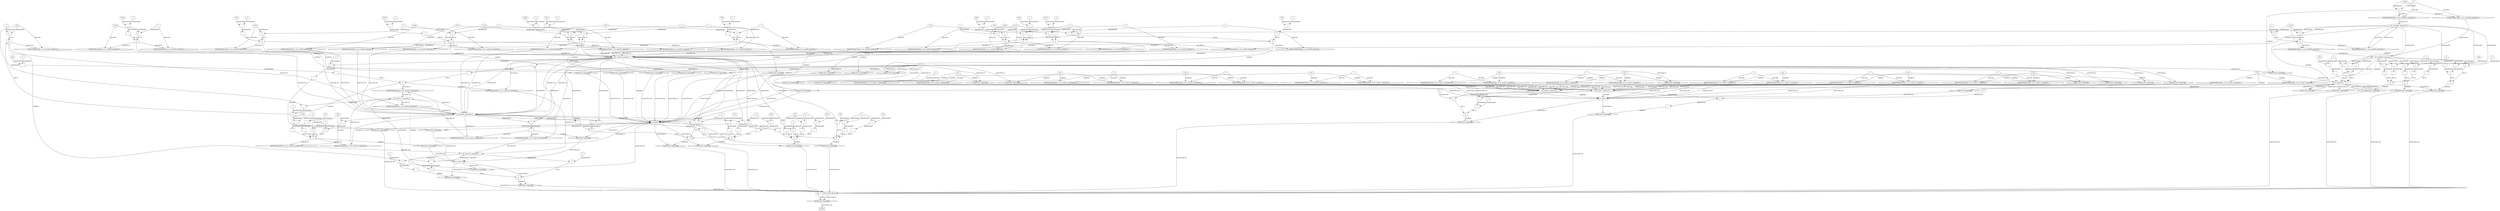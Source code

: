 digraph dag {
"CHC_COMP_FALSE" [label="CHC_COMP_FALSE" nodeName="CHC_COMP_FALSE" class=cfn  shape="rect"];
"inv_main11" [label="inv_main11" nodeName="inv_main11" class=cfn  shape="rect"];
"inv_main114" [label="inv_main114" nodeName="inv_main114" class=cfn  shape="rect"];
"inv_main464" [label="inv_main464" nodeName="inv_main464" class=cfn  shape="rect"];
"inv_main50" [label="inv_main50" nodeName="inv_main50" class=cfn  shape="rect"];
FALSE [label="FALSE" nodeName=FALSE class=cfn  shape="rect"];
Initial [label="Initial" nodeName=Initial class=cfn  shape="rect"];
ControlFowHyperEdge_0 [label="Control flow hyperedge" nodeName=ControlFowHyperEdge_0 class=controlFlowHyperEdge shape="diamond"];
"inv_main464" -> ControlFowHyperEdge_0 [label="control flow in"]
ControlFowHyperEdge_0 -> "inv_main50" [label="control flow out"]
ControlFowHyperEdge_1 [label="Control flow hyperedge" nodeName=ControlFowHyperEdge_1 class=controlFlowHyperEdge shape="diamond"];
"inv_main114" -> ControlFowHyperEdge_1 [label="control flow in"]
ControlFowHyperEdge_1 -> "inv_main50" [label="control flow out"]
ControlFowHyperEdge_2 [label="Control flow hyperedge" nodeName=ControlFowHyperEdge_2 class=controlFlowHyperEdge shape="diamond"];
"Initial" -> ControlFowHyperEdge_2 [label="control flow in"]
ControlFowHyperEdge_2 -> "inv_main50" [label="control flow out"]
ControlFowHyperEdge_3 [label="Control flow hyperedge" nodeName=ControlFowHyperEdge_3 class=controlFlowHyperEdge shape="diamond"];
"Initial" -> ControlFowHyperEdge_3 [label="control flow in"]
ControlFowHyperEdge_3 -> "inv_main50" [label="control flow out"]
ControlFowHyperEdge_4 [label="Control flow hyperedge" nodeName=ControlFowHyperEdge_4 class=controlFlowHyperEdge shape="diamond"];
"Initial" -> ControlFowHyperEdge_4 [label="control flow in"]
ControlFowHyperEdge_4 -> "inv_main50" [label="control flow out"]
ControlFowHyperEdge_5 [label="Control flow hyperedge" nodeName=ControlFowHyperEdge_5 class=controlFlowHyperEdge shape="diamond"];
"Initial" -> ControlFowHyperEdge_5 [label="control flow in"]
ControlFowHyperEdge_5 -> "inv_main50" [label="control flow out"]
ControlFowHyperEdge_6 [label="Control flow hyperedge" nodeName=ControlFowHyperEdge_6 class=controlFlowHyperEdge shape="diamond"];
"Initial" -> ControlFowHyperEdge_6 [label="control flow in"]
ControlFowHyperEdge_6 -> "inv_main50" [label="control flow out"]
ControlFowHyperEdge_7 [label="Control flow hyperedge" nodeName=ControlFowHyperEdge_7 class=controlFlowHyperEdge shape="diamond"];
"Initial" -> ControlFowHyperEdge_7 [label="control flow in"]
ControlFowHyperEdge_7 -> "inv_main50" [label="control flow out"]
ControlFowHyperEdge_8 [label="Control flow hyperedge" nodeName=ControlFowHyperEdge_8 class=controlFlowHyperEdge shape="diamond"];
"Initial" -> ControlFowHyperEdge_8 [label="control flow in"]
ControlFowHyperEdge_8 -> "inv_main50" [label="control flow out"]
ControlFowHyperEdge_9 [label="Control flow hyperedge" nodeName=ControlFowHyperEdge_9 class=controlFlowHyperEdge shape="diamond"];
"Initial" -> ControlFowHyperEdge_9 [label="control flow in"]
ControlFowHyperEdge_9 -> "inv_main50" [label="control flow out"]
ControlFowHyperEdge_10 [label="Control flow hyperedge" nodeName=ControlFowHyperEdge_10 class=controlFlowHyperEdge shape="diamond"];
"Initial" -> ControlFowHyperEdge_10 [label="control flow in"]
ControlFowHyperEdge_10 -> "inv_main50" [label="control flow out"]
ControlFowHyperEdge_11 [label="Control flow hyperedge" nodeName=ControlFowHyperEdge_11 class=controlFlowHyperEdge shape="diamond"];
"inv_main464" -> ControlFowHyperEdge_11 [label="control flow in"]
ControlFowHyperEdge_11 -> "inv_main464" [label="control flow out"]
ControlFowHyperEdge_12 [label="Control flow hyperedge" nodeName=ControlFowHyperEdge_12 class=controlFlowHyperEdge shape="diamond"];
"Initial" -> ControlFowHyperEdge_12 [label="control flow in"]
ControlFowHyperEdge_12 -> "inv_main464" [label="control flow out"]
ControlFowHyperEdge_13 [label="Control flow hyperedge" nodeName=ControlFowHyperEdge_13 class=controlFlowHyperEdge shape="diamond"];
"inv_main50" -> ControlFowHyperEdge_13 [label="control flow in"]
ControlFowHyperEdge_13 -> "inv_main114" [label="control flow out"]
ControlFowHyperEdge_14 [label="Control flow hyperedge" nodeName=ControlFowHyperEdge_14 class=controlFlowHyperEdge shape="diamond"];
"inv_main50" -> ControlFowHyperEdge_14 [label="control flow in"]
ControlFowHyperEdge_14 -> "inv_main114" [label="control flow out"]
ControlFowHyperEdge_15 [label="Control flow hyperedge" nodeName=ControlFowHyperEdge_15 class=controlFlowHyperEdge shape="diamond"];
"inv_main50" -> ControlFowHyperEdge_15 [label="control flow in"]
ControlFowHyperEdge_15 -> "inv_main114" [label="control flow out"]
ControlFowHyperEdge_16 [label="Control flow hyperedge" nodeName=ControlFowHyperEdge_16 class=controlFlowHyperEdge shape="diamond"];
"inv_main464" -> ControlFowHyperEdge_16 [label="control flow in"]
ControlFowHyperEdge_16 -> "inv_main11" [label="control flow out"]
ControlFowHyperEdge_17 [label="Control flow hyperedge" nodeName=ControlFowHyperEdge_17 class=controlFlowHyperEdge shape="diamond"];
"Initial" -> ControlFowHyperEdge_17 [label="control flow in"]
ControlFowHyperEdge_17 -> "inv_main11" [label="control flow out"]
ControlFowHyperEdge_18 [label="Control flow hyperedge" nodeName=ControlFowHyperEdge_18 class=controlFlowHyperEdge shape="diamond"];
"Initial" -> ControlFowHyperEdge_18 [label="control flow in"]
ControlFowHyperEdge_18 -> "inv_main11" [label="control flow out"]
ControlFowHyperEdge_19 [label="Control flow hyperedge" nodeName=ControlFowHyperEdge_19 class=controlFlowHyperEdge shape="diamond"];
"Initial" -> ControlFowHyperEdge_19 [label="control flow in"]
ControlFowHyperEdge_19 -> "inv_main11" [label="control flow out"]
ControlFowHyperEdge_20 [label="Control flow hyperedge" nodeName=ControlFowHyperEdge_20 class=controlFlowHyperEdge shape="diamond"];
"Initial" -> ControlFowHyperEdge_20 [label="control flow in"]
ControlFowHyperEdge_20 -> "inv_main11" [label="control flow out"]
ControlFowHyperEdge_21 [label="Control flow hyperedge" nodeName=ControlFowHyperEdge_21 class=controlFlowHyperEdge shape="diamond"];
"Initial" -> ControlFowHyperEdge_21 [label="control flow in"]
ControlFowHyperEdge_21 -> "inv_main11" [label="control flow out"]
ControlFowHyperEdge_22 [label="Control flow hyperedge" nodeName=ControlFowHyperEdge_22 class=controlFlowHyperEdge shape="diamond"];
"Initial" -> ControlFowHyperEdge_22 [label="control flow in"]
ControlFowHyperEdge_22 -> "inv_main11" [label="control flow out"]
ControlFowHyperEdge_23 [label="Control flow hyperedge" nodeName=ControlFowHyperEdge_23 class=controlFlowHyperEdge shape="diamond"];
"Initial" -> ControlFowHyperEdge_23 [label="control flow in"]
ControlFowHyperEdge_23 -> "inv_main11" [label="control flow out"]
ControlFowHyperEdge_24 [label="Control flow hyperedge" nodeName=ControlFowHyperEdge_24 class=controlFlowHyperEdge shape="diamond"];
"Initial" -> ControlFowHyperEdge_24 [label="control flow in"]
ControlFowHyperEdge_24 -> "inv_main11" [label="control flow out"]
ControlFowHyperEdge_25 [label="Control flow hyperedge" nodeName=ControlFowHyperEdge_25 class=controlFlowHyperEdge shape="diamond"];
"Initial" -> ControlFowHyperEdge_25 [label="control flow in"]
ControlFowHyperEdge_25 -> "inv_main11" [label="control flow out"]
ControlFowHyperEdge_26 [label="Control flow hyperedge" nodeName=ControlFowHyperEdge_26 class=controlFlowHyperEdge shape="diamond"];
"inv_main11" -> ControlFowHyperEdge_26 [label="control flow in"]
ControlFowHyperEdge_26 -> "CHC_COMP_FALSE" [label="control flow out"]
ControlFowHyperEdge_27 [label="Control flow hyperedge" nodeName=ControlFowHyperEdge_27 class=controlFlowHyperEdge shape="diamond"];
"inv_main11" -> ControlFowHyperEdge_27 [label="control flow in"]
ControlFowHyperEdge_27 -> "CHC_COMP_FALSE" [label="control flow out"]
ControlFowHyperEdge_28 [label="Control flow hyperedge" nodeName=ControlFowHyperEdge_28 class=controlFlowHyperEdge shape="diamond"];
"inv_main50" -> ControlFowHyperEdge_28 [label="control flow in"]
ControlFowHyperEdge_28 -> "CHC_COMP_FALSE" [label="control flow out"]
ControlFowHyperEdge_29 [label="Control flow hyperedge" nodeName=ControlFowHyperEdge_29 class=controlFlowHyperEdge shape="diamond"];
"inv_main50" -> ControlFowHyperEdge_29 [label="control flow in"]
ControlFowHyperEdge_29 -> "CHC_COMP_FALSE" [label="control flow out"]
ControlFowHyperEdge_30 [label="Control flow hyperedge" nodeName=ControlFowHyperEdge_30 class=controlFlowHyperEdge shape="diamond"];
"inv_main50" -> ControlFowHyperEdge_30 [label="control flow in"]
ControlFowHyperEdge_30 -> "CHC_COMP_FALSE" [label="control flow out"]
ControlFowHyperEdge_31 [label="Control flow hyperedge" nodeName=ControlFowHyperEdge_31 class=controlFlowHyperEdge shape="diamond"];
"inv_main114" -> ControlFowHyperEdge_31 [label="control flow in"]
ControlFowHyperEdge_31 -> "CHC_COMP_FALSE" [label="control flow out"]
ControlFowHyperEdge_32 [label="Control flow hyperedge" nodeName=ControlFowHyperEdge_32 class=controlFlowHyperEdge shape="diamond"];
"inv_main114" -> ControlFowHyperEdge_32 [label="control flow in"]
ControlFowHyperEdge_32 -> "CHC_COMP_FALSE" [label="control flow out"]
ControlFowHyperEdge_33 [label="Control flow hyperedge" nodeName=ControlFowHyperEdge_33 class=controlFlowHyperEdge shape="diamond"];
"inv_main50" -> ControlFowHyperEdge_33 [label="control flow in"]
ControlFowHyperEdge_33 -> "CHC_COMP_FALSE" [label="control flow out"]
ControlFowHyperEdge_34 [label="Control flow hyperedge" nodeName=ControlFowHyperEdge_34 class=controlFlowHyperEdge shape="diamond"];
"inv_main50" -> ControlFowHyperEdge_34 [label="control flow in"]
ControlFowHyperEdge_34 -> "CHC_COMP_FALSE" [label="control flow out"]
ControlFowHyperEdge_35 [label="Control flow hyperedge" nodeName=ControlFowHyperEdge_35 class=controlFlowHyperEdge shape="diamond"];
"inv_main464" -> ControlFowHyperEdge_35 [label="control flow in"]
ControlFowHyperEdge_35 -> "CHC_COMP_FALSE" [label="control flow out"]
ControlFowHyperEdge_36 [label="Control flow hyperedge" nodeName=ControlFowHyperEdge_36 class=controlFlowHyperEdge shape="diamond"];
"inv_main464" -> ControlFowHyperEdge_36 [label="control flow in"]
ControlFowHyperEdge_36 -> "CHC_COMP_FALSE" [label="control flow out"]
ControlFowHyperEdge_37 [label="Control flow hyperedge" nodeName=ControlFowHyperEdge_37 class=controlFlowHyperEdge shape="diamond"];
"inv_main464" -> ControlFowHyperEdge_37 [label="control flow in"]
ControlFowHyperEdge_37 -> "CHC_COMP_FALSE" [label="control flow out"]
ControlFowHyperEdge_38 [label="Control flow hyperedge" nodeName=ControlFowHyperEdge_38 class=controlFlowHyperEdge shape="diamond"];
"inv_main464" -> ControlFowHyperEdge_38 [label="control flow in"]
ControlFowHyperEdge_38 -> "CHC_COMP_FALSE" [label="control flow out"]
ControlFowHyperEdge_39 [label="Control flow hyperedge" nodeName=ControlFowHyperEdge_39 class=controlFlowHyperEdge shape="diamond"];
"CHC_COMP_FALSE" -> ControlFowHyperEdge_39 [label="control flow in"]
ControlFowHyperEdge_39 -> "FALSE" [label="control flow out"]
"inv_main50_argument_0" [label="inv_main50_argument_0" nodeName=argument0 class=argument  head="inv_main50" shape="oval"];
"inv_main50_argument_0" -> "inv_main50"[label="argument" style="dashed"]
"inv_main50_argument_1" [label="inv_main50_argument_1" nodeName=argument1 class=argument  head="inv_main50" shape="oval"];
"inv_main50_argument_1" -> "inv_main50"[label="argument" style="dashed"]
"inv_main464_argument_0" [label="inv_main464_argument_0" nodeName=argument0 class=argument  head="inv_main464" shape="oval"];
"inv_main464_argument_0" -> "inv_main464"[label="argument" style="dashed"]
"inv_main464_argument_1" [label="inv_main464_argument_1" nodeName=argument1 class=argument  head="inv_main464" shape="oval"];
"inv_main464_argument_1" -> "inv_main464"[label="argument" style="dashed"]
"inv_main114_argument_0" [label="inv_main114_argument_0" nodeName=argument0 class=argument  head="inv_main114" shape="oval"];
"inv_main114_argument_0" -> "inv_main114"[label="argument" style="dashed"]
"inv_main114_argument_1" [label="inv_main114_argument_1" nodeName=argument1 class=argument  head="inv_main114" shape="oval"];
"inv_main114_argument_1" -> "inv_main114"[label="argument" style="dashed"]
"inv_main11_argument_0" [label="inv_main11_argument_0" nodeName=argument0 class=argument  head="inv_main11" shape="oval"];
"inv_main11_argument_0" -> "inv_main11"[label="argument" style="dashed"]
"inv_main11_argument_1" [label="inv_main11_argument_1" nodeName=argument1 class=argument  head="inv_main11" shape="oval"];
"inv_main11_argument_1" -> "inv_main11"[label="argument" style="dashed"]

"xxxinv_main50___inv_main464_0xxx_and" [label="&" nodeName="xxxinv_main50___inv_main464_0xxx_and" class=Operator shape="rect"];
"xxxinv_main50___inv_main464_0xxxguard_0_node_0" [label="!" nodeName="xxxinv_main50___inv_main464_0xxxguard_0_node_0" class=Operator shape="rect"];
"xxxinv_main50___inv_main464_0xxxguard_0_node_1" [label="=" nodeName="xxxinv_main50___inv_main464_0xxxguard_0_node_1" class=Operator  shape="rect"];
"xxxinv_main50___inv_main464_0xxxguard_0_node_2" [label="P39" nodeName="xxxinv_main50___inv_main464_0xxxguard_0_node_2" class=Constant ];
"xxxinv_main50___inv_main464_0xxxguard_0_node_3" [label="0" nodeName="xxxinv_main50___inv_main464_0xxxguard_0_node_3" class=Literal ];
"xxxinv_main50___inv_main464_0xxxguard_0_node_1" -> "xxxinv_main50___inv_main464_0xxxguard_0_node_0"[label="dataFlowAST"]
"xxxinv_main50___inv_main464_0xxxguard_0_node_2" -> "xxxinv_main50___inv_main464_0xxxguard_0_node_1"[label="dataFlowAST"]
"xxxinv_main50___inv_main464_0xxxguard_0_node_3" -> "xxxinv_main50___inv_main464_0xxxguard_0_node_1"[label="dataFlowAST"]

"xxxinv_main50___inv_main464_0xxxguard_0_node_0" -> "xxxinv_main50___inv_main464_0xxx_and" [label="AST &"];
"xxxinv_main50___inv_main464_0xxxguard1_node_0" [label=">=" nodeName="xxxinv_main50___inv_main464_0xxxguard1_node_0" class=Operator  shape="rect"];
"inv_main464_argument_0" -> "xxxinv_main50___inv_main464_0xxxguard1_node_0"[label="dataFlowAST"]
"xxxinv_main50___inv_main464_0xxxdataFlow_0_node_0" -> "xxxinv_main50___inv_main464_0xxxguard1_node_0"[label="dataFlowAST"]

"xxxinv_main50___inv_main464_0xxxguard1_node_0" -> "xxxinv_main50___inv_main464_0xxx_and" [label="AST &"];
"xxxinv_main50___inv_main464_0xxxguard2_node_0" [label=">=" nodeName="xxxinv_main50___inv_main464_0xxxguard2_node_0" class=Operator  shape="rect"];
"xxxinv_main50___inv_main464_0xxxguard2_node_2" [label="1" nodeName="xxxinv_main50___inv_main464_0xxxguard2_node_2" class=Literal ];
"xxxinv_main50___inv_main464_0xxxdataFlow_0_node_0" -> "xxxinv_main50___inv_main464_0xxxguard2_node_0"[label="dataFlowAST"]
"xxxinv_main50___inv_main464_0xxxguard2_node_2" -> "xxxinv_main50___inv_main464_0xxxguard2_node_0"[label="dataFlowAST"]

"xxxinv_main50___inv_main464_0xxxguard2_node_0" -> "xxxinv_main50___inv_main464_0xxx_and" [label="AST &"];
"xxxinv_main50___inv_main464_0xxx_and" -> "ControlFowHyperEdge_0" [label="condition"];
"xxxinv_main50___inv_main464_0xxxdataFlow_0_node_0" [label="_P134" nodeName="xxxinv_main50___inv_main464_0xxxdataFlow_0_node_0" class=Constant ];

"xxxinv_main50___inv_main464_0xxxdataFlow_0_node_0" -> "DataFowHyperEdge_0_inv_main50_argument_1" [label="data flow"];
"xxxinv_main50___inv_main114_1xxx_and" [label="&" nodeName="xxxinv_main50___inv_main114_1xxx_and" class=Operator shape="rect"];
"xxxinv_main50___inv_main114_1xxxguard_0_node_0" [label=">=" nodeName="xxxinv_main50___inv_main114_1xxxguard_0_node_0" class=Operator  shape="rect"];
"xxxinv_main50___inv_main114_1xxxguard_0_node_1" [label="-" nodeName="xxxinv_main50___inv_main114_1xxxguard_0_node_1" class= Operator shape="rect"];
"xxxinv_main50___inv_main114_1xxxguard_0_node_4" [label="-1" nodeName="xxxinv_main50___inv_main114_1xxxguard_0_node_4" class=Literal ];
"xxxinv_main50___inv_main114_1xxxguard_0_node_1" -> "xxxinv_main50___inv_main114_1xxxguard_0_node_0"[label="dataFlowAST"]
"xxxinv_main50___inv_main114_1xxxguard_0_node_4" -> "xxxinv_main50___inv_main114_1xxxguard_0_node_0"[label="dataFlowAST"]
"inv_main114_argument_0" -> "xxxinv_main50___inv_main114_1xxxguard_0_node_1"[label="dataFlowAST"]
"xxxinv_main50___inv_main114_1xxxdataFlow_0_node_0" -> "xxxinv_main50___inv_main114_1xxxguard_0_node_1"[label="dataFlowAST"]

"xxxinv_main50___inv_main114_1xxxguard_0_node_0" -> "xxxinv_main50___inv_main114_1xxx_and" [label="AST &"];
"xxxinv_main50___inv_main114_1xxxguard1_node_0" [label=">=" nodeName="xxxinv_main50___inv_main114_1xxxguard1_node_0" class=Operator  shape="rect"];
"xxxinv_main50___inv_main114_1xxxguard1_node_2" [label="1" nodeName="xxxinv_main50___inv_main114_1xxxguard1_node_2" class=Literal ];
"xxxinv_main50___inv_main114_1xxxdataFlow_0_node_0" -> "xxxinv_main50___inv_main114_1xxxguard1_node_0"[label="dataFlowAST"]
"xxxinv_main50___inv_main114_1xxxguard1_node_2" -> "xxxinv_main50___inv_main114_1xxxguard1_node_0"[label="dataFlowAST"]

"xxxinv_main50___inv_main114_1xxxguard1_node_0" -> "xxxinv_main50___inv_main114_1xxx_and" [label="AST &"];
"xxxinv_main50___inv_main114_1xxx_and" -> "ControlFowHyperEdge_1" [label="condition"];
"xxxinv_main50___inv_main114_1xxxdataFlow_0_node_0" [label="_P8" nodeName="xxxinv_main50___inv_main114_1xxxdataFlow_0_node_0" class=Constant ];

"xxxinv_main50___inv_main114_1xxxdataFlow_0_node_0" -> "DataFowHyperEdge_1_inv_main50_argument_1" [label="data flow"];
"xxxinv_main50___Initial_2xxx_and" [label="&" nodeName="xxxinv_main50___Initial_2xxx_and" class=Operator shape="rect"];
"xxxinv_main50___Initial_2xxxguard_0_node_0" [label="!" nodeName="xxxinv_main50___Initial_2xxxguard_0_node_0" class=Operator shape="rect"];
"xxxinv_main50___Initial_2xxxguard_0_node_1" [label="=" nodeName="xxxinv_main50___Initial_2xxxguard_0_node_1" class=Operator  shape="rect"];
"xxxinv_main50___Initial_2xxxguard_0_node_2" [label="P32" nodeName="xxxinv_main50___Initial_2xxxguard_0_node_2" class=Constant ];
"xxxinv_main50___Initial_2xxxguard_0_node_3" [label="0" nodeName="xxxinv_main50___Initial_2xxxguard_0_node_3" class=Literal ];
"xxxinv_main50___Initial_2xxxguard_0_node_1" -> "xxxinv_main50___Initial_2xxxguard_0_node_0"[label="dataFlowAST"]
"xxxinv_main50___Initial_2xxxguard_0_node_2" -> "xxxinv_main50___Initial_2xxxguard_0_node_1"[label="dataFlowAST"]
"xxxinv_main50___Initial_2xxxguard_0_node_3" -> "xxxinv_main50___Initial_2xxxguard_0_node_1"[label="dataFlowAST"]

"xxxinv_main50___Initial_2xxxguard_0_node_0" -> "xxxinv_main50___Initial_2xxx_and" [label="AST &"];
"xxxinv_main50___Initial_2xxxguard1_node_0" [label=">=" nodeName="xxxinv_main50___Initial_2xxxguard1_node_0" class=Operator  shape="rect"];
"xxxinv_main50___Initial_2xxxdataFlow_0_node_0" -> "xxxinv_main50___Initial_2xxxguard1_node_0"[label="dataFlowAST"]
"xxxinv_main50___Initial_2xxxdataFlow1_node_0" -> "xxxinv_main50___Initial_2xxxguard1_node_0"[label="dataFlowAST"]

"xxxinv_main50___Initial_2xxxguard1_node_0" -> "xxxinv_main50___Initial_2xxx_and" [label="AST &"];
"xxxinv_main50___Initial_2xxx_and" -> "ControlFowHyperEdge_2" [label="condition"];
"xxxinv_main50___Initial_2xxxdataFlow_0_node_0" [label="_P28" nodeName="xxxinv_main50___Initial_2xxxdataFlow_0_node_0" class=Constant ];

"xxxinv_main50___Initial_2xxxdataFlow_0_node_0" -> "DataFowHyperEdge_2_inv_main50_argument_0" [label="data flow"];
"xxxinv_main50___Initial_2xxxdataFlow1_node_0" [label="1" nodeName="xxxinv_main50___Initial_2xxxdataFlow1_node_0" class=Literal ];

"xxxinv_main50___Initial_2xxxdataFlow1_node_0" -> "DataFowHyperEdge_2_inv_main50_argument_1" [label="data flow"];
"xxxinv_main50___Initial_3xxx_and" [label="&" nodeName="xxxinv_main50___Initial_3xxx_and" class=Operator shape="rect"];
"xxxinv_main50___Initial_3xxxguard_0_node_0" [label="!" nodeName="xxxinv_main50___Initial_3xxxguard_0_node_0" class=Operator shape="rect"];
"xxxinv_main50___Initial_3xxxguard_0_node_1" [label="=" nodeName="xxxinv_main50___Initial_3xxxguard_0_node_1" class=Operator  shape="rect"];
"xxxinv_main50___Initial_3xxxguard_0_node_2" [label="P19" nodeName="xxxinv_main50___Initial_3xxxguard_0_node_2" class=Constant ];
"xxxinv_main50___Initial_3xxxguard_0_node_3" [label="0" nodeName="xxxinv_main50___Initial_3xxxguard_0_node_3" class=Literal ];
"xxxinv_main50___Initial_3xxxguard_0_node_1" -> "xxxinv_main50___Initial_3xxxguard_0_node_0"[label="dataFlowAST"]
"xxxinv_main50___Initial_3xxxguard_0_node_2" -> "xxxinv_main50___Initial_3xxxguard_0_node_1"[label="dataFlowAST"]
"xxxinv_main50___Initial_3xxxguard_0_node_3" -> "xxxinv_main50___Initial_3xxxguard_0_node_1"[label="dataFlowAST"]

"xxxinv_main50___Initial_3xxxguard_0_node_0" -> "xxxinv_main50___Initial_3xxx_and" [label="AST &"];
"xxxinv_main50___Initial_3xxxguard1_node_0" [label=">=" nodeName="xxxinv_main50___Initial_3xxxguard1_node_0" class=Operator  shape="rect"];
"xxxinv_main50___Initial_3xxxdataFlow_0_node_0" -> "xxxinv_main50___Initial_3xxxguard1_node_0"[label="dataFlowAST"]
"xxxinv_main50___Initial_3xxxdataFlow1_node_0" -> "xxxinv_main50___Initial_3xxxguard1_node_0"[label="dataFlowAST"]

"xxxinv_main50___Initial_3xxxguard1_node_0" -> "xxxinv_main50___Initial_3xxx_and" [label="AST &"];
"xxxinv_main50___Initial_3xxx_and" -> "ControlFowHyperEdge_3" [label="condition"];
"xxxinv_main50___Initial_3xxxdataFlow_0_node_0" [label="_P71" nodeName="xxxinv_main50___Initial_3xxxdataFlow_0_node_0" class=Constant ];

"xxxinv_main50___Initial_3xxxdataFlow_0_node_0" -> "DataFowHyperEdge_3_inv_main50_argument_0" [label="data flow"];
"xxxinv_main50___Initial_3xxxdataFlow1_node_0" [label="2" nodeName="xxxinv_main50___Initial_3xxxdataFlow1_node_0" class=Literal ];

"xxxinv_main50___Initial_3xxxdataFlow1_node_0" -> "DataFowHyperEdge_3_inv_main50_argument_1" [label="data flow"];
"xxxinv_main50___Initial_4xxx_and" [label="&" nodeName="xxxinv_main50___Initial_4xxx_and" class=Operator shape="rect"];
"xxxinv_main50___Initial_4xxxguard_0_node_0" [label="!" nodeName="xxxinv_main50___Initial_4xxxguard_0_node_0" class=Operator shape="rect"];
"xxxinv_main50___Initial_4xxxguard_0_node_1" [label="=" nodeName="xxxinv_main50___Initial_4xxxguard_0_node_1" class=Operator  shape="rect"];
"xxxinv_main50___Initial_4xxxguard_0_node_2" [label="P81" nodeName="xxxinv_main50___Initial_4xxxguard_0_node_2" class=Constant ];
"xxxinv_main50___Initial_4xxxguard_0_node_3" [label="0" nodeName="xxxinv_main50___Initial_4xxxguard_0_node_3" class=Literal ];
"xxxinv_main50___Initial_4xxxguard_0_node_1" -> "xxxinv_main50___Initial_4xxxguard_0_node_0"[label="dataFlowAST"]
"xxxinv_main50___Initial_4xxxguard_0_node_2" -> "xxxinv_main50___Initial_4xxxguard_0_node_1"[label="dataFlowAST"]
"xxxinv_main50___Initial_4xxxguard_0_node_3" -> "xxxinv_main50___Initial_4xxxguard_0_node_1"[label="dataFlowAST"]

"xxxinv_main50___Initial_4xxxguard_0_node_0" -> "xxxinv_main50___Initial_4xxx_and" [label="AST &"];
"xxxinv_main50___Initial_4xxxguard1_node_0" [label=">=" nodeName="xxxinv_main50___Initial_4xxxguard1_node_0" class=Operator  shape="rect"];
"xxxinv_main50___Initial_4xxxdataFlow_0_node_0" -> "xxxinv_main50___Initial_4xxxguard1_node_0"[label="dataFlowAST"]
"xxxinv_main50___Initial_4xxxdataFlow1_node_0" -> "xxxinv_main50___Initial_4xxxguard1_node_0"[label="dataFlowAST"]

"xxxinv_main50___Initial_4xxxguard1_node_0" -> "xxxinv_main50___Initial_4xxx_and" [label="AST &"];
"xxxinv_main50___Initial_4xxx_and" -> "ControlFowHyperEdge_4" [label="condition"];
"xxxinv_main50___Initial_4xxxdataFlow_0_node_0" [label="_P67" nodeName="xxxinv_main50___Initial_4xxxdataFlow_0_node_0" class=Constant ];

"xxxinv_main50___Initial_4xxxdataFlow_0_node_0" -> "DataFowHyperEdge_4_inv_main50_argument_0" [label="data flow"];
"xxxinv_main50___Initial_4xxxdataFlow1_node_0" [label="3" nodeName="xxxinv_main50___Initial_4xxxdataFlow1_node_0" class=Literal ];

"xxxinv_main50___Initial_4xxxdataFlow1_node_0" -> "DataFowHyperEdge_4_inv_main50_argument_1" [label="data flow"];
"xxxinv_main50___Initial_5xxx_and" [label="&" nodeName="xxxinv_main50___Initial_5xxx_and" class=Operator shape="rect"];
"xxxinv_main50___Initial_5xxxguard_0_node_0" [label="!" nodeName="xxxinv_main50___Initial_5xxxguard_0_node_0" class=Operator shape="rect"];
"xxxinv_main50___Initial_5xxxguard_0_node_1" [label="=" nodeName="xxxinv_main50___Initial_5xxxguard_0_node_1" class=Operator  shape="rect"];
"xxxinv_main50___Initial_5xxxguard_0_node_2" [label="P135" nodeName="xxxinv_main50___Initial_5xxxguard_0_node_2" class=Constant ];
"xxxinv_main50___Initial_5xxxguard_0_node_3" [label="0" nodeName="xxxinv_main50___Initial_5xxxguard_0_node_3" class=Literal ];
"xxxinv_main50___Initial_5xxxguard_0_node_1" -> "xxxinv_main50___Initial_5xxxguard_0_node_0"[label="dataFlowAST"]
"xxxinv_main50___Initial_5xxxguard_0_node_2" -> "xxxinv_main50___Initial_5xxxguard_0_node_1"[label="dataFlowAST"]
"xxxinv_main50___Initial_5xxxguard_0_node_3" -> "xxxinv_main50___Initial_5xxxguard_0_node_1"[label="dataFlowAST"]

"xxxinv_main50___Initial_5xxxguard_0_node_0" -> "xxxinv_main50___Initial_5xxx_and" [label="AST &"];
"xxxinv_main50___Initial_5xxxguard1_node_0" [label=">=" nodeName="xxxinv_main50___Initial_5xxxguard1_node_0" class=Operator  shape="rect"];
"xxxinv_main50___Initial_5xxxdataFlow_0_node_0" -> "xxxinv_main50___Initial_5xxxguard1_node_0"[label="dataFlowAST"]
"xxxinv_main50___Initial_5xxxdataFlow1_node_0" -> "xxxinv_main50___Initial_5xxxguard1_node_0"[label="dataFlowAST"]

"xxxinv_main50___Initial_5xxxguard1_node_0" -> "xxxinv_main50___Initial_5xxx_and" [label="AST &"];
"xxxinv_main50___Initial_5xxx_and" -> "ControlFowHyperEdge_5" [label="condition"];
"xxxinv_main50___Initial_5xxxdataFlow_0_node_0" [label="_P51" nodeName="xxxinv_main50___Initial_5xxxdataFlow_0_node_0" class=Constant ];

"xxxinv_main50___Initial_5xxxdataFlow_0_node_0" -> "DataFowHyperEdge_5_inv_main50_argument_0" [label="data flow"];
"xxxinv_main50___Initial_5xxxdataFlow1_node_0" [label="4" nodeName="xxxinv_main50___Initial_5xxxdataFlow1_node_0" class=Literal ];

"xxxinv_main50___Initial_5xxxdataFlow1_node_0" -> "DataFowHyperEdge_5_inv_main50_argument_1" [label="data flow"];
"xxxinv_main50___Initial_6xxx_and" [label="&" nodeName="xxxinv_main50___Initial_6xxx_and" class=Operator shape="rect"];
"xxxinv_main50___Initial_6xxxguard_0_node_0" [label="!" nodeName="xxxinv_main50___Initial_6xxxguard_0_node_0" class=Operator shape="rect"];
"xxxinv_main50___Initial_6xxxguard_0_node_1" [label="=" nodeName="xxxinv_main50___Initial_6xxxguard_0_node_1" class=Operator  shape="rect"];
"xxxinv_main50___Initial_6xxxguard_0_node_2" [label="P16" nodeName="xxxinv_main50___Initial_6xxxguard_0_node_2" class=Constant ];
"xxxinv_main50___Initial_6xxxguard_0_node_3" [label="0" nodeName="xxxinv_main50___Initial_6xxxguard_0_node_3" class=Literal ];
"xxxinv_main50___Initial_6xxxguard_0_node_1" -> "xxxinv_main50___Initial_6xxxguard_0_node_0"[label="dataFlowAST"]
"xxxinv_main50___Initial_6xxxguard_0_node_2" -> "xxxinv_main50___Initial_6xxxguard_0_node_1"[label="dataFlowAST"]
"xxxinv_main50___Initial_6xxxguard_0_node_3" -> "xxxinv_main50___Initial_6xxxguard_0_node_1"[label="dataFlowAST"]

"xxxinv_main50___Initial_6xxxguard_0_node_0" -> "xxxinv_main50___Initial_6xxx_and" [label="AST &"];
"xxxinv_main50___Initial_6xxxguard1_node_0" [label=">=" nodeName="xxxinv_main50___Initial_6xxxguard1_node_0" class=Operator  shape="rect"];
"xxxinv_main50___Initial_6xxxdataFlow_0_node_0" -> "xxxinv_main50___Initial_6xxxguard1_node_0"[label="dataFlowAST"]
"xxxinv_main50___Initial_6xxxdataFlow1_node_0" -> "xxxinv_main50___Initial_6xxxguard1_node_0"[label="dataFlowAST"]

"xxxinv_main50___Initial_6xxxguard1_node_0" -> "xxxinv_main50___Initial_6xxx_and" [label="AST &"];
"xxxinv_main50___Initial_6xxx_and" -> "ControlFowHyperEdge_6" [label="condition"];
"xxxinv_main50___Initial_6xxxdataFlow_0_node_0" [label="_P27" nodeName="xxxinv_main50___Initial_6xxxdataFlow_0_node_0" class=Constant ];

"xxxinv_main50___Initial_6xxxdataFlow_0_node_0" -> "DataFowHyperEdge_6_inv_main50_argument_0" [label="data flow"];
"xxxinv_main50___Initial_6xxxdataFlow1_node_0" [label="5" nodeName="xxxinv_main50___Initial_6xxxdataFlow1_node_0" class=Literal ];

"xxxinv_main50___Initial_6xxxdataFlow1_node_0" -> "DataFowHyperEdge_6_inv_main50_argument_1" [label="data flow"];
"xxxinv_main50___Initial_7xxx_and" [label="&" nodeName="xxxinv_main50___Initial_7xxx_and" class=Operator shape="rect"];
"xxxinv_main50___Initial_7xxxguard_0_node_0" [label="!" nodeName="xxxinv_main50___Initial_7xxxguard_0_node_0" class=Operator shape="rect"];
"xxxinv_main50___Initial_7xxxguard_0_node_1" [label="=" nodeName="xxxinv_main50___Initial_7xxxguard_0_node_1" class=Operator  shape="rect"];
"xxxinv_main50___Initial_7xxxguard_0_node_2" [label="P187" nodeName="xxxinv_main50___Initial_7xxxguard_0_node_2" class=Constant ];
"xxxinv_main50___Initial_7xxxguard_0_node_3" [label="0" nodeName="xxxinv_main50___Initial_7xxxguard_0_node_3" class=Literal ];
"xxxinv_main50___Initial_7xxxguard_0_node_1" -> "xxxinv_main50___Initial_7xxxguard_0_node_0"[label="dataFlowAST"]
"xxxinv_main50___Initial_7xxxguard_0_node_2" -> "xxxinv_main50___Initial_7xxxguard_0_node_1"[label="dataFlowAST"]
"xxxinv_main50___Initial_7xxxguard_0_node_3" -> "xxxinv_main50___Initial_7xxxguard_0_node_1"[label="dataFlowAST"]

"xxxinv_main50___Initial_7xxxguard_0_node_0" -> "xxxinv_main50___Initial_7xxx_and" [label="AST &"];
"xxxinv_main50___Initial_7xxxguard1_node_0" [label=">=" nodeName="xxxinv_main50___Initial_7xxxguard1_node_0" class=Operator  shape="rect"];
"xxxinv_main50___Initial_7xxxdataFlow_0_node_0" -> "xxxinv_main50___Initial_7xxxguard1_node_0"[label="dataFlowAST"]
"xxxinv_main50___Initial_7xxxdataFlow1_node_0" -> "xxxinv_main50___Initial_7xxxguard1_node_0"[label="dataFlowAST"]

"xxxinv_main50___Initial_7xxxguard1_node_0" -> "xxxinv_main50___Initial_7xxx_and" [label="AST &"];
"xxxinv_main50___Initial_7xxx_and" -> "ControlFowHyperEdge_7" [label="condition"];
"xxxinv_main50___Initial_7xxxdataFlow_0_node_0" [label="_P189" nodeName="xxxinv_main50___Initial_7xxxdataFlow_0_node_0" class=Constant ];

"xxxinv_main50___Initial_7xxxdataFlow_0_node_0" -> "DataFowHyperEdge_7_inv_main50_argument_0" [label="data flow"];
"xxxinv_main50___Initial_7xxxdataFlow1_node_0" [label="6" nodeName="xxxinv_main50___Initial_7xxxdataFlow1_node_0" class=Literal ];

"xxxinv_main50___Initial_7xxxdataFlow1_node_0" -> "DataFowHyperEdge_7_inv_main50_argument_1" [label="data flow"];
"xxxinv_main50___Initial_8xxx_and" [label="&" nodeName="xxxinv_main50___Initial_8xxx_and" class=Operator shape="rect"];
"xxxinv_main50___Initial_8xxxguard_0_node_0" [label="!" nodeName="xxxinv_main50___Initial_8xxxguard_0_node_0" class=Operator shape="rect"];
"xxxinv_main50___Initial_8xxxguard_0_node_1" [label="=" nodeName="xxxinv_main50___Initial_8xxxguard_0_node_1" class=Operator  shape="rect"];
"xxxinv_main50___Initial_8xxxguard_0_node_2" [label="P343" nodeName="xxxinv_main50___Initial_8xxxguard_0_node_2" class=Constant ];
"xxxinv_main50___Initial_8xxxguard_0_node_3" [label="0" nodeName="xxxinv_main50___Initial_8xxxguard_0_node_3" class=Literal ];
"xxxinv_main50___Initial_8xxxguard_0_node_1" -> "xxxinv_main50___Initial_8xxxguard_0_node_0"[label="dataFlowAST"]
"xxxinv_main50___Initial_8xxxguard_0_node_2" -> "xxxinv_main50___Initial_8xxxguard_0_node_1"[label="dataFlowAST"]
"xxxinv_main50___Initial_8xxxguard_0_node_3" -> "xxxinv_main50___Initial_8xxxguard_0_node_1"[label="dataFlowAST"]

"xxxinv_main50___Initial_8xxxguard_0_node_0" -> "xxxinv_main50___Initial_8xxx_and" [label="AST &"];
"xxxinv_main50___Initial_8xxxguard1_node_0" [label=">=" nodeName="xxxinv_main50___Initial_8xxxguard1_node_0" class=Operator  shape="rect"];
"xxxinv_main50___Initial_8xxxdataFlow_0_node_0" -> "xxxinv_main50___Initial_8xxxguard1_node_0"[label="dataFlowAST"]
"xxxinv_main50___Initial_8xxxdataFlow1_node_0" -> "xxxinv_main50___Initial_8xxxguard1_node_0"[label="dataFlowAST"]

"xxxinv_main50___Initial_8xxxguard1_node_0" -> "xxxinv_main50___Initial_8xxx_and" [label="AST &"];
"xxxinv_main50___Initial_8xxx_and" -> "ControlFowHyperEdge_8" [label="condition"];
"xxxinv_main50___Initial_8xxxdataFlow_0_node_0" [label="_P355" nodeName="xxxinv_main50___Initial_8xxxdataFlow_0_node_0" class=Constant ];

"xxxinv_main50___Initial_8xxxdataFlow_0_node_0" -> "DataFowHyperEdge_8_inv_main50_argument_0" [label="data flow"];
"xxxinv_main50___Initial_8xxxdataFlow1_node_0" [label="7" nodeName="xxxinv_main50___Initial_8xxxdataFlow1_node_0" class=Literal ];

"xxxinv_main50___Initial_8xxxdataFlow1_node_0" -> "DataFowHyperEdge_8_inv_main50_argument_1" [label="data flow"];
"xxxinv_main50___Initial_9xxx_and" [label="&" nodeName="xxxinv_main50___Initial_9xxx_and" class=Operator shape="rect"];
"xxxinv_main50___Initial_9xxxguard_0_node_0" [label="!" nodeName="xxxinv_main50___Initial_9xxxguard_0_node_0" class=Operator shape="rect"];
"xxxinv_main50___Initial_9xxxguard_0_node_1" [label="=" nodeName="xxxinv_main50___Initial_9xxxguard_0_node_1" class=Operator  shape="rect"];
"xxxinv_main50___Initial_9xxxguard_0_node_2" [label="P498" nodeName="xxxinv_main50___Initial_9xxxguard_0_node_2" class=Constant ];
"xxxinv_main50___Initial_9xxxguard_0_node_3" [label="0" nodeName="xxxinv_main50___Initial_9xxxguard_0_node_3" class=Literal ];
"xxxinv_main50___Initial_9xxxguard_0_node_1" -> "xxxinv_main50___Initial_9xxxguard_0_node_0"[label="dataFlowAST"]
"xxxinv_main50___Initial_9xxxguard_0_node_2" -> "xxxinv_main50___Initial_9xxxguard_0_node_1"[label="dataFlowAST"]
"xxxinv_main50___Initial_9xxxguard_0_node_3" -> "xxxinv_main50___Initial_9xxxguard_0_node_1"[label="dataFlowAST"]

"xxxinv_main50___Initial_9xxxguard_0_node_0" -> "xxxinv_main50___Initial_9xxx_and" [label="AST &"];
"xxxinv_main50___Initial_9xxxguard1_node_0" [label=">=" nodeName="xxxinv_main50___Initial_9xxxguard1_node_0" class=Operator  shape="rect"];
"xxxinv_main50___Initial_9xxxdataFlow_0_node_0" -> "xxxinv_main50___Initial_9xxxguard1_node_0"[label="dataFlowAST"]
"xxxinv_main50___Initial_9xxxdataFlow1_node_0" -> "xxxinv_main50___Initial_9xxxguard1_node_0"[label="dataFlowAST"]

"xxxinv_main50___Initial_9xxxguard1_node_0" -> "xxxinv_main50___Initial_9xxx_and" [label="AST &"];
"xxxinv_main50___Initial_9xxx_and" -> "ControlFowHyperEdge_9" [label="condition"];
"xxxinv_main50___Initial_9xxxdataFlow_0_node_0" [label="_P73" nodeName="xxxinv_main50___Initial_9xxxdataFlow_0_node_0" class=Constant ];

"xxxinv_main50___Initial_9xxxdataFlow_0_node_0" -> "DataFowHyperEdge_9_inv_main50_argument_0" [label="data flow"];
"xxxinv_main50___Initial_9xxxdataFlow1_node_0" [label="8" nodeName="xxxinv_main50___Initial_9xxxdataFlow1_node_0" class=Literal ];

"xxxinv_main50___Initial_9xxxdataFlow1_node_0" -> "DataFowHyperEdge_9_inv_main50_argument_1" [label="data flow"];
"xxxinv_main50___Initial_10xxx_and" [label="&" nodeName="xxxinv_main50___Initial_10xxx_and" class=Operator shape="rect"];
"xxxinv_main50___Initial_10xxxguard_0_node_0" [label="!" nodeName="xxxinv_main50___Initial_10xxxguard_0_node_0" class=Operator shape="rect"];
"xxxinv_main50___Initial_10xxxguard_0_node_1" [label="=" nodeName="xxxinv_main50___Initial_10xxxguard_0_node_1" class=Operator  shape="rect"];
"xxxinv_main50___Initial_10xxxguard_0_node_2" [label="P6" nodeName="xxxinv_main50___Initial_10xxxguard_0_node_2" class=Constant ];
"xxxinv_main50___Initial_10xxxguard_0_node_3" [label="0" nodeName="xxxinv_main50___Initial_10xxxguard_0_node_3" class=Literal ];
"xxxinv_main50___Initial_10xxxguard_0_node_1" -> "xxxinv_main50___Initial_10xxxguard_0_node_0"[label="dataFlowAST"]
"xxxinv_main50___Initial_10xxxguard_0_node_2" -> "xxxinv_main50___Initial_10xxxguard_0_node_1"[label="dataFlowAST"]
"xxxinv_main50___Initial_10xxxguard_0_node_3" -> "xxxinv_main50___Initial_10xxxguard_0_node_1"[label="dataFlowAST"]

"xxxinv_main50___Initial_10xxxguard_0_node_0" -> "xxxinv_main50___Initial_10xxx_and" [label="AST &"];
"xxxinv_main50___Initial_10xxxguard1_node_0" [label=">=" nodeName="xxxinv_main50___Initial_10xxxguard1_node_0" class=Operator  shape="rect"];
"xxxinv_main50___Initial_10xxxdataFlow_0_node_0" -> "xxxinv_main50___Initial_10xxxguard1_node_0"[label="dataFlowAST"]
"xxxinv_main50___Initial_10xxxdataFlow1_node_0" -> "xxxinv_main50___Initial_10xxxguard1_node_0"[label="dataFlowAST"]

"xxxinv_main50___Initial_10xxxguard1_node_0" -> "xxxinv_main50___Initial_10xxx_and" [label="AST &"];
"xxxinv_main50___Initial_10xxx_and" -> "ControlFowHyperEdge_10" [label="condition"];
"xxxinv_main50___Initial_10xxxdataFlow_0_node_0" [label="_P72" nodeName="xxxinv_main50___Initial_10xxxdataFlow_0_node_0" class=Constant ];

"xxxinv_main50___Initial_10xxxdataFlow_0_node_0" -> "DataFowHyperEdge_10_inv_main50_argument_0" [label="data flow"];
"xxxinv_main50___Initial_10xxxdataFlow1_node_0" [label="9" nodeName="xxxinv_main50___Initial_10xxxdataFlow1_node_0" class=Literal ];

"xxxinv_main50___Initial_10xxxdataFlow1_node_0" -> "DataFowHyperEdge_10_inv_main50_argument_1" [label="data flow"];
"xxxinv_main464___inv_main464_11xxx_and" [label="&" nodeName="xxxinv_main464___inv_main464_11xxx_and" class=Operator shape="rect"];
"xxxinv_main464___inv_main464_11xxxguard_0_node_0" [label=">=" nodeName="xxxinv_main464___inv_main464_11xxxguard_0_node_0" class=Operator  shape="rect"];
"inv_main464_argument_0" -> "xxxinv_main464___inv_main464_11xxxguard_0_node_0"[label="dataFlowAST"]
"xxxinv_main464___inv_main464_11xxxdataFlow_0_node_0" -> "xxxinv_main464___inv_main464_11xxxguard_0_node_0"[label="dataFlowAST"]

"xxxinv_main464___inv_main464_11xxxguard_0_node_0" -> "xxxinv_main464___inv_main464_11xxx_and" [label="AST &"];
"xxxinv_main464___inv_main464_11xxxguard1_node_0" [label=">=" nodeName="xxxinv_main464___inv_main464_11xxxguard1_node_0" class=Operator  shape="rect"];
"xxxinv_main464___inv_main464_11xxxguard1_node_2" [label="1" nodeName="xxxinv_main464___inv_main464_11xxxguard1_node_2" class=Literal ];
"xxxinv_main464___inv_main464_11xxxdataFlow_0_node_0" -> "xxxinv_main464___inv_main464_11xxxguard1_node_0"[label="dataFlowAST"]
"xxxinv_main464___inv_main464_11xxxguard1_node_2" -> "xxxinv_main464___inv_main464_11xxxguard1_node_0"[label="dataFlowAST"]

"xxxinv_main464___inv_main464_11xxxguard1_node_0" -> "xxxinv_main464___inv_main464_11xxx_and" [label="AST &"];
"xxxinv_main464___inv_main464_11xxx_and" -> "ControlFowHyperEdge_11" [label="condition"];
"xxxinv_main464___inv_main464_11xxxdataFlow_0_node_0" [label="_P110" nodeName="xxxinv_main464___inv_main464_11xxxdataFlow_0_node_0" class=Constant ];

"xxxinv_main464___inv_main464_11xxxdataFlow_0_node_0" -> "DataFowHyperEdge_11_inv_main464_argument_1" [label="data flow"];
"xxxinv_main464___Initial_12xxxguard_0_node_0" [label=">=" nodeName="xxxinv_main464___Initial_12xxxguard_0_node_0" class=Operator  shape="rect"];
"xxxinv_main464___Initial_12xxxdataFlow_0_node_0" -> "xxxinv_main464___Initial_12xxxguard_0_node_0"[label="dataFlowAST"]
"xxxinv_main464___Initial_12xxxdataFlow1_node_0" -> "xxxinv_main464___Initial_12xxxguard_0_node_0"[label="dataFlowAST"]

"xxxinv_main464___Initial_12xxxguard_0_node_0" -> "ControlFowHyperEdge_12" [label="condition"];
"xxxinv_main464___Initial_12xxxdataFlow_0_node_0" [label="_P194" nodeName="xxxinv_main464___Initial_12xxxdataFlow_0_node_0" class=Constant ];

"xxxinv_main464___Initial_12xxxdataFlow_0_node_0" -> "DataFowHyperEdge_12_inv_main464_argument_0" [label="data flow"];
"xxxinv_main464___Initial_12xxxdataFlow1_node_0" [label="9" nodeName="xxxinv_main464___Initial_12xxxdataFlow1_node_0" class=Literal ];

"xxxinv_main464___Initial_12xxxdataFlow1_node_0" -> "DataFowHyperEdge_12_inv_main464_argument_1" [label="data flow"];
"xxxinv_main114___inv_main50_13xxx_and" [label="&" nodeName="xxxinv_main114___inv_main50_13xxx_and" class=Operator shape="rect"];
"xxxinv_main114___inv_main50_13xxxguard_0_node_0" [label="!" nodeName="xxxinv_main114___inv_main50_13xxxguard_0_node_0" class=Operator shape="rect"];
"xxxinv_main114___inv_main50_13xxxguard_0_node_1" [label="=" nodeName="xxxinv_main114___inv_main50_13xxxguard_0_node_1" class=Operator  shape="rect"];
"xxxinv_main114___inv_main50_13xxxguard_0_node_2" [label="P26" nodeName="xxxinv_main114___inv_main50_13xxxguard_0_node_2" class=Constant ];
"xxxinv_main114___inv_main50_13xxxguard_0_node_3" [label="0" nodeName="xxxinv_main114___inv_main50_13xxxguard_0_node_3" class=Literal ];
"xxxinv_main114___inv_main50_13xxxguard_0_node_1" -> "xxxinv_main114___inv_main50_13xxxguard_0_node_0"[label="dataFlowAST"]
"xxxinv_main114___inv_main50_13xxxguard_0_node_2" -> "xxxinv_main114___inv_main50_13xxxguard_0_node_1"[label="dataFlowAST"]
"xxxinv_main114___inv_main50_13xxxguard_0_node_3" -> "xxxinv_main114___inv_main50_13xxxguard_0_node_1"[label="dataFlowAST"]

"xxxinv_main114___inv_main50_13xxxguard_0_node_0" -> "xxxinv_main114___inv_main50_13xxx_and" [label="AST &"];
"xxxinv_main114___inv_main50_13xxxguard1_node_0" [label="!" nodeName="xxxinv_main114___inv_main50_13xxxguard1_node_0" class=Operator shape="rect"];
"xxxinv_main114___inv_main50_13xxxguard1_node_1" [label="=" nodeName="xxxinv_main114___inv_main50_13xxxguard1_node_1" class=Operator  shape="rect"];
"xxxinv_main114___inv_main50_13xxxguard1_node_2" [label="P5" nodeName="xxxinv_main114___inv_main50_13xxxguard1_node_2" class=Constant ];
"xxxinv_main114___inv_main50_13xxxguard1_node_1" -> "xxxinv_main114___inv_main50_13xxxguard1_node_0"[label="dataFlowAST"]
"xxxinv_main114___inv_main50_13xxxguard1_node_2" -> "xxxinv_main114___inv_main50_13xxxguard1_node_1"[label="dataFlowAST"]
"xxxinv_main114___inv_main50_13xxxguard_0_node_3" -> "xxxinv_main114___inv_main50_13xxxguard1_node_1"[label="dataFlowAST"]

"xxxinv_main114___inv_main50_13xxxguard1_node_0" -> "xxxinv_main114___inv_main50_13xxx_and" [label="AST &"];
"xxxinv_main114___inv_main50_13xxxguard2_node_0" [label=">=" nodeName="xxxinv_main114___inv_main50_13xxxguard2_node_0" class=Operator  shape="rect"];
"xxxinv_main114___inv_main50_13xxxguard2_node_1" [label="-" nodeName="xxxinv_main114___inv_main50_13xxxguard2_node_1" class= Operator shape="rect"];
"xxxinv_main114___inv_main50_13xxxguard2_node_4" [label="1" nodeName="xxxinv_main114___inv_main50_13xxxguard2_node_4" class=Literal ];
"xxxinv_main114___inv_main50_13xxxguard2_node_1" -> "xxxinv_main114___inv_main50_13xxxguard2_node_0"[label="dataFlowAST"]
"xxxinv_main114___inv_main50_13xxxguard2_node_4" -> "xxxinv_main114___inv_main50_13xxxguard2_node_0"[label="dataFlowAST"]
"inv_main50_argument_0" -> "xxxinv_main114___inv_main50_13xxxguard2_node_1"[label="dataFlowAST"]
"xxxinv_main114___inv_main50_13xxxdataFlow_0_node_0" -> "xxxinv_main114___inv_main50_13xxxguard2_node_1"[label="dataFlowAST"]

"xxxinv_main114___inv_main50_13xxxguard2_node_0" -> "xxxinv_main114___inv_main50_13xxx_and" [label="AST &"];
"xxxinv_main114___inv_main50_13xxxguard3_node_0" [label=">=" nodeName="xxxinv_main114___inv_main50_13xxxguard3_node_0" class=Operator  shape="rect"];
"xxxinv_main114___inv_main50_13xxxdataFlow_0_node_0" -> "xxxinv_main114___inv_main50_13xxxguard3_node_0"[label="dataFlowAST"]
"xxxinv_main114___inv_main50_13xxxguard2_node_4" -> "xxxinv_main114___inv_main50_13xxxguard3_node_0"[label="dataFlowAST"]

"xxxinv_main114___inv_main50_13xxxguard3_node_0" -> "xxxinv_main114___inv_main50_13xxx_and" [label="AST &"];
"xxxinv_main114___inv_main50_13xxx_and" -> "ControlFowHyperEdge_13" [label="condition"];
"xxxinv_main114___inv_main50_13xxxdataFlow_0_node_0" [label="_P50" nodeName="xxxinv_main114___inv_main50_13xxxdataFlow_0_node_0" class=Constant ];

"xxxinv_main114___inv_main50_13xxxdataFlow_0_node_0" -> "DataFowHyperEdge_13_inv_main114_argument_1" [label="data flow"];
"xxxinv_main114___inv_main50_14xxx_and" [label="&" nodeName="xxxinv_main114___inv_main50_14xxx_and" class=Operator shape="rect"];
"xxxinv_main114___inv_main50_14xxxguard_0_node_0" [label="!" nodeName="xxxinv_main114___inv_main50_14xxxguard_0_node_0" class=Operator shape="rect"];
"xxxinv_main114___inv_main50_14xxxguard_0_node_1" [label="=" nodeName="xxxinv_main114___inv_main50_14xxxguard_0_node_1" class=Operator  shape="rect"];
"xxxinv_main114___inv_main50_14xxxguard_0_node_2" [label="P19" nodeName="xxxinv_main114___inv_main50_14xxxguard_0_node_2" class=Constant ];
"xxxinv_main114___inv_main50_14xxxguard_0_node_3" [label="0" nodeName="xxxinv_main114___inv_main50_14xxxguard_0_node_3" class=Literal ];
"xxxinv_main114___inv_main50_14xxxguard_0_node_1" -> "xxxinv_main114___inv_main50_14xxxguard_0_node_0"[label="dataFlowAST"]
"xxxinv_main114___inv_main50_14xxxguard_0_node_2" -> "xxxinv_main114___inv_main50_14xxxguard_0_node_1"[label="dataFlowAST"]
"xxxinv_main114___inv_main50_14xxxguard_0_node_3" -> "xxxinv_main114___inv_main50_14xxxguard_0_node_1"[label="dataFlowAST"]

"xxxinv_main114___inv_main50_14xxxguard_0_node_0" -> "xxxinv_main114___inv_main50_14xxx_and" [label="AST &"];
"xxxinv_main114___inv_main50_14xxxguard1_node_0" [label="!" nodeName="xxxinv_main114___inv_main50_14xxxguard1_node_0" class=Operator shape="rect"];
"xxxinv_main114___inv_main50_14xxxguard1_node_1" [label="=" nodeName="xxxinv_main114___inv_main50_14xxxguard1_node_1" class=Operator  shape="rect"];
"xxxinv_main114___inv_main50_14xxxguard1_node_1" -> "xxxinv_main114___inv_main50_14xxxguard1_node_0"[label="dataFlowAST"]
"inv_main50_argument_1" -> "xxxinv_main114___inv_main50_14xxxguard1_node_1"[label="dataFlowAST"]
"inv_main50_argument_0" -> "xxxinv_main114___inv_main50_14xxxguard1_node_1"[label="dataFlowAST"]

"xxxinv_main114___inv_main50_14xxxguard1_node_0" -> "xxxinv_main114___inv_main50_14xxx_and" [label="AST &"];
"xxxinv_main114___inv_main50_14xxx_and" -> "ControlFowHyperEdge_14" [label="condition"];
"xxxinv_main114___inv_main50_15xxxguard_0_node_0" [label="!" nodeName="xxxinv_main114___inv_main50_15xxxguard_0_node_0" class=Operator shape="rect"];
"xxxinv_main114___inv_main50_15xxxguard_0_node_1" [label="=" nodeName="xxxinv_main114___inv_main50_15xxxguard_0_node_1" class=Operator  shape="rect"];
"xxxinv_main114___inv_main50_15xxxguard_0_node_1" -> "xxxinv_main114___inv_main50_15xxxguard_0_node_0"[label="dataFlowAST"]
"inv_main50_argument_1" -> "xxxinv_main114___inv_main50_15xxxguard_0_node_1"[label="dataFlowAST"]
"inv_main50_argument_0" -> "xxxinv_main114___inv_main50_15xxxguard_0_node_1"[label="dataFlowAST"]

"xxxinv_main114___inv_main50_15xxxguard_0_node_0" -> "ControlFowHyperEdge_15" [label="condition"];
"true_16" [label="true" nodeName="true_16" class=true shape="rect"];
"true_16" -> "ControlFowHyperEdge_16" [label="condition"];

"inv_main464_argument_1" -> "DataFowHyperEdge_16_inv_main11_argument_1" [label="data flow"];
"true_17" [label="true" nodeName="true_17" class=true shape="rect"];
"true_17" -> "ControlFowHyperEdge_17" [label="condition"];
"xxxinv_main11___Initial_17xxxdataFlow_0_node_0" [label="0" nodeName="xxxinv_main11___Initial_17xxxdataFlow_0_node_0" class=Literal ];

"xxxinv_main11___Initial_17xxxdataFlow_0_node_0" -> "DataFowHyperEdge_17_inv_main11_argument_0" [label="data flow"];

"xxxinv_main11___Initial_17xxxdataFlow_0_node_0" -> "DataFowHyperEdge_17_inv_main11_argument_1" [label="data flow"];
"true_18" [label="true" nodeName="true_18" class=true shape="rect"];
"true_18" -> "ControlFowHyperEdge_18" [label="condition"];
"xxxinv_main11___Initial_18xxxdataFlow_0_node_0" [label="1" nodeName="xxxinv_main11___Initial_18xxxdataFlow_0_node_0" class=Literal ];

"xxxinv_main11___Initial_18xxxdataFlow_0_node_0" -> "DataFowHyperEdge_18_inv_main11_argument_0" [label="data flow"];

"xxxinv_main11___Initial_18xxxdataFlow_0_node_0" -> "DataFowHyperEdge_18_inv_main11_argument_1" [label="data flow"];
"true_19" [label="true" nodeName="true_19" class=true shape="rect"];
"true_19" -> "ControlFowHyperEdge_19" [label="condition"];
"xxxinv_main11___Initial_19xxxdataFlow_0_node_0" [label="2" nodeName="xxxinv_main11___Initial_19xxxdataFlow_0_node_0" class=Literal ];

"xxxinv_main11___Initial_19xxxdataFlow_0_node_0" -> "DataFowHyperEdge_19_inv_main11_argument_0" [label="data flow"];

"xxxinv_main11___Initial_19xxxdataFlow_0_node_0" -> "DataFowHyperEdge_19_inv_main11_argument_1" [label="data flow"];
"true_20" [label="true" nodeName="true_20" class=true shape="rect"];
"true_20" -> "ControlFowHyperEdge_20" [label="condition"];
"xxxinv_main11___Initial_20xxxdataFlow_0_node_0" [label="3" nodeName="xxxinv_main11___Initial_20xxxdataFlow_0_node_0" class=Literal ];

"xxxinv_main11___Initial_20xxxdataFlow_0_node_0" -> "DataFowHyperEdge_20_inv_main11_argument_0" [label="data flow"];

"xxxinv_main11___Initial_20xxxdataFlow_0_node_0" -> "DataFowHyperEdge_20_inv_main11_argument_1" [label="data flow"];
"true_21" [label="true" nodeName="true_21" class=true shape="rect"];
"true_21" -> "ControlFowHyperEdge_21" [label="condition"];
"xxxinv_main11___Initial_21xxxdataFlow_0_node_0" [label="4" nodeName="xxxinv_main11___Initial_21xxxdataFlow_0_node_0" class=Literal ];

"xxxinv_main11___Initial_21xxxdataFlow_0_node_0" -> "DataFowHyperEdge_21_inv_main11_argument_0" [label="data flow"];

"xxxinv_main11___Initial_21xxxdataFlow_0_node_0" -> "DataFowHyperEdge_21_inv_main11_argument_1" [label="data flow"];
"true_22" [label="true" nodeName="true_22" class=true shape="rect"];
"true_22" -> "ControlFowHyperEdge_22" [label="condition"];
"xxxinv_main11___Initial_22xxxdataFlow_0_node_0" [label="5" nodeName="xxxinv_main11___Initial_22xxxdataFlow_0_node_0" class=Literal ];

"xxxinv_main11___Initial_22xxxdataFlow_0_node_0" -> "DataFowHyperEdge_22_inv_main11_argument_0" [label="data flow"];

"xxxinv_main11___Initial_22xxxdataFlow_0_node_0" -> "DataFowHyperEdge_22_inv_main11_argument_1" [label="data flow"];
"true_23" [label="true" nodeName="true_23" class=true shape="rect"];
"true_23" -> "ControlFowHyperEdge_23" [label="condition"];
"xxxinv_main11___Initial_23xxxdataFlow_0_node_0" [label="6" nodeName="xxxinv_main11___Initial_23xxxdataFlow_0_node_0" class=Literal ];

"xxxinv_main11___Initial_23xxxdataFlow_0_node_0" -> "DataFowHyperEdge_23_inv_main11_argument_0" [label="data flow"];

"xxxinv_main11___Initial_23xxxdataFlow_0_node_0" -> "DataFowHyperEdge_23_inv_main11_argument_1" [label="data flow"];
"true_24" [label="true" nodeName="true_24" class=true shape="rect"];
"true_24" -> "ControlFowHyperEdge_24" [label="condition"];
"xxxinv_main11___Initial_24xxxdataFlow_0_node_0" [label="7" nodeName="xxxinv_main11___Initial_24xxxdataFlow_0_node_0" class=Literal ];

"xxxinv_main11___Initial_24xxxdataFlow_0_node_0" -> "DataFowHyperEdge_24_inv_main11_argument_0" [label="data flow"];

"xxxinv_main11___Initial_24xxxdataFlow_0_node_0" -> "DataFowHyperEdge_24_inv_main11_argument_1" [label="data flow"];
"true_25" [label="true" nodeName="true_25" class=true shape="rect"];
"true_25" -> "ControlFowHyperEdge_25" [label="condition"];
"xxxinv_main11___Initial_25xxxdataFlow_0_node_0" [label="8" nodeName="xxxinv_main11___Initial_25xxxdataFlow_0_node_0" class=Literal ];

"xxxinv_main11___Initial_25xxxdataFlow_0_node_0" -> "DataFowHyperEdge_25_inv_main11_argument_0" [label="data flow"];

"xxxinv_main11___Initial_25xxxdataFlow_0_node_0" -> "DataFowHyperEdge_25_inv_main11_argument_1" [label="data flow"];
"xxxCHC_COMP_FALSE___inv_main11_26xxxguard_0_node_0" [label="!" nodeName="xxxCHC_COMP_FALSE___inv_main11_26xxxguard_0_node_0" class=Operator shape="rect"];
"xxxCHC_COMP_FALSE___inv_main11_26xxxguard_0_node_1" [label=">=" nodeName="xxxCHC_COMP_FALSE___inv_main11_26xxxguard_0_node_1" class=Operator  shape="rect"];
"xxxCHC_COMP_FALSE___inv_main11_26xxxguard_0_node_3" [label="0" nodeName="xxxCHC_COMP_FALSE___inv_main11_26xxxguard_0_node_3" class=Literal ];
"xxxCHC_COMP_FALSE___inv_main11_26xxxguard_0_node_1" -> "xxxCHC_COMP_FALSE___inv_main11_26xxxguard_0_node_0"[label="dataFlowAST"]
"inv_main11_argument_1" -> "xxxCHC_COMP_FALSE___inv_main11_26xxxguard_0_node_1"[label="dataFlowAST"]
"xxxCHC_COMP_FALSE___inv_main11_26xxxguard_0_node_3" -> "xxxCHC_COMP_FALSE___inv_main11_26xxxguard_0_node_1"[label="dataFlowAST"]

"xxxCHC_COMP_FALSE___inv_main11_26xxxguard_0_node_0" -> "ControlFowHyperEdge_26" [label="condition"];
"xxxCHC_COMP_FALSE___inv_main11_27xxx_and" [label="&" nodeName="xxxCHC_COMP_FALSE___inv_main11_27xxx_and" class=Operator shape="rect"];
"xxxCHC_COMP_FALSE___inv_main11_27xxxguard_0_node_0" [label=">=" nodeName="xxxCHC_COMP_FALSE___inv_main11_27xxxguard_0_node_0" class=Operator  shape="rect"];
"xxxCHC_COMP_FALSE___inv_main11_27xxxguard_0_node_1" [label="-" nodeName="xxxCHC_COMP_FALSE___inv_main11_27xxxguard_0_node_1" class= Operator shape="rect"];
"xxxCHC_COMP_FALSE___inv_main11_27xxxguard_0_node_4" [label="1" nodeName="xxxCHC_COMP_FALSE___inv_main11_27xxxguard_0_node_4" class=Literal ];
"xxxCHC_COMP_FALSE___inv_main11_27xxxguard_0_node_1" -> "xxxCHC_COMP_FALSE___inv_main11_27xxxguard_0_node_0"[label="dataFlowAST"]
"xxxCHC_COMP_FALSE___inv_main11_27xxxguard_0_node_4" -> "xxxCHC_COMP_FALSE___inv_main11_27xxxguard_0_node_0"[label="dataFlowAST"]
"inv_main11_argument_1" -> "xxxCHC_COMP_FALSE___inv_main11_27xxxguard_0_node_1"[label="dataFlowAST"]
"inv_main11_argument_0" -> "xxxCHC_COMP_FALSE___inv_main11_27xxxguard_0_node_1"[label="dataFlowAST"]

"xxxCHC_COMP_FALSE___inv_main11_27xxxguard_0_node_0" -> "xxxCHC_COMP_FALSE___inv_main11_27xxx_and" [label="AST &"];
"xxxCHC_COMP_FALSE___inv_main11_27xxxguard1_node_0" [label=">=" nodeName="xxxCHC_COMP_FALSE___inv_main11_27xxxguard1_node_0" class=Operator  shape="rect"];
"xxxCHC_COMP_FALSE___inv_main11_27xxxguard1_node_2" [label="0" nodeName="xxxCHC_COMP_FALSE___inv_main11_27xxxguard1_node_2" class=Literal ];
"inv_main11_argument_1" -> "xxxCHC_COMP_FALSE___inv_main11_27xxxguard1_node_0"[label="dataFlowAST"]
"xxxCHC_COMP_FALSE___inv_main11_27xxxguard1_node_2" -> "xxxCHC_COMP_FALSE___inv_main11_27xxxguard1_node_0"[label="dataFlowAST"]

"xxxCHC_COMP_FALSE___inv_main11_27xxxguard1_node_0" -> "xxxCHC_COMP_FALSE___inv_main11_27xxx_and" [label="AST &"];
"xxxCHC_COMP_FALSE___inv_main11_27xxx_and" -> "ControlFowHyperEdge_27" [label="condition"];
"xxxCHC_COMP_FALSE___inv_main50_28xxxguard_0_node_0" [label="!" nodeName="xxxCHC_COMP_FALSE___inv_main50_28xxxguard_0_node_0" class=Operator shape="rect"];
"xxxCHC_COMP_FALSE___inv_main50_28xxxguard_0_node_1" [label=">=" nodeName="xxxCHC_COMP_FALSE___inv_main50_28xxxguard_0_node_1" class=Operator  shape="rect"];
"xxxCHC_COMP_FALSE___inv_main50_28xxxguard_0_node_3" [label="0" nodeName="xxxCHC_COMP_FALSE___inv_main50_28xxxguard_0_node_3" class=Literal ];
"xxxCHC_COMP_FALSE___inv_main50_28xxxguard_0_node_1" -> "xxxCHC_COMP_FALSE___inv_main50_28xxxguard_0_node_0"[label="dataFlowAST"]
"inv_main50_argument_1" -> "xxxCHC_COMP_FALSE___inv_main50_28xxxguard_0_node_1"[label="dataFlowAST"]
"xxxCHC_COMP_FALSE___inv_main50_28xxxguard_0_node_3" -> "xxxCHC_COMP_FALSE___inv_main50_28xxxguard_0_node_1"[label="dataFlowAST"]

"xxxCHC_COMP_FALSE___inv_main50_28xxxguard_0_node_0" -> "ControlFowHyperEdge_28" [label="condition"];
"xxxCHC_COMP_FALSE___inv_main50_29xxx_and" [label="&" nodeName="xxxCHC_COMP_FALSE___inv_main50_29xxx_and" class=Operator shape="rect"];
"xxxCHC_COMP_FALSE___inv_main50_29xxxguard_0_node_0" [label="!" nodeName="xxxCHC_COMP_FALSE___inv_main50_29xxxguard_0_node_0" class=Operator shape="rect"];
"xxxCHC_COMP_FALSE___inv_main50_29xxxguard_0_node_1" [label="=" nodeName="xxxCHC_COMP_FALSE___inv_main50_29xxxguard_0_node_1" class=Operator  shape="rect"];
"xxxCHC_COMP_FALSE___inv_main50_29xxxguard_0_node_1" -> "xxxCHC_COMP_FALSE___inv_main50_29xxxguard_0_node_0"[label="dataFlowAST"]
"inv_main50_argument_1" -> "xxxCHC_COMP_FALSE___inv_main50_29xxxguard_0_node_1"[label="dataFlowAST"]
"inv_main50_argument_0" -> "xxxCHC_COMP_FALSE___inv_main50_29xxxguard_0_node_1"[label="dataFlowAST"]

"xxxCHC_COMP_FALSE___inv_main50_29xxxguard_0_node_0" -> "xxxCHC_COMP_FALSE___inv_main50_29xxx_and" [label="AST &"];
"xxxCHC_COMP_FALSE___inv_main50_29xxxguard1_node_0" [label="!" nodeName="xxxCHC_COMP_FALSE___inv_main50_29xxxguard1_node_0" class=Operator shape="rect"];
"xxxCHC_COMP_FALSE___inv_main50_29xxxguard1_node_1" [label="=" nodeName="xxxCHC_COMP_FALSE___inv_main50_29xxxguard1_node_1" class=Operator  shape="rect"];
"xxxCHC_COMP_FALSE___inv_main50_29xxxguard1_node_2" [label="P11" nodeName="xxxCHC_COMP_FALSE___inv_main50_29xxxguard1_node_2" class=Constant ];
"xxxCHC_COMP_FALSE___inv_main50_29xxxguard1_node_3" [label="0" nodeName="xxxCHC_COMP_FALSE___inv_main50_29xxxguard1_node_3" class=Literal ];
"xxxCHC_COMP_FALSE___inv_main50_29xxxguard1_node_1" -> "xxxCHC_COMP_FALSE___inv_main50_29xxxguard1_node_0"[label="dataFlowAST"]
"xxxCHC_COMP_FALSE___inv_main50_29xxxguard1_node_2" -> "xxxCHC_COMP_FALSE___inv_main50_29xxxguard1_node_1"[label="dataFlowAST"]
"xxxCHC_COMP_FALSE___inv_main50_29xxxguard1_node_3" -> "xxxCHC_COMP_FALSE___inv_main50_29xxxguard1_node_1"[label="dataFlowAST"]

"xxxCHC_COMP_FALSE___inv_main50_29xxxguard1_node_0" -> "xxxCHC_COMP_FALSE___inv_main50_29xxx_and" [label="AST &"];
"xxxCHC_COMP_FALSE___inv_main50_29xxxguard2_node_0" [label="!" nodeName="xxxCHC_COMP_FALSE___inv_main50_29xxxguard2_node_0" class=Operator shape="rect"];
"xxxCHC_COMP_FALSE___inv_main50_29xxxguard2_node_1" [label="=" nodeName="xxxCHC_COMP_FALSE___inv_main50_29xxxguard2_node_1" class=Operator  shape="rect"];
"xxxCHC_COMP_FALSE___inv_main50_29xxxguard2_node_2" [label="P13" nodeName="xxxCHC_COMP_FALSE___inv_main50_29xxxguard2_node_2" class=Constant ];
"xxxCHC_COMP_FALSE___inv_main50_29xxxguard2_node_1" -> "xxxCHC_COMP_FALSE___inv_main50_29xxxguard2_node_0"[label="dataFlowAST"]
"xxxCHC_COMP_FALSE___inv_main50_29xxxguard2_node_2" -> "xxxCHC_COMP_FALSE___inv_main50_29xxxguard2_node_1"[label="dataFlowAST"]
"xxxCHC_COMP_FALSE___inv_main50_29xxxguard1_node_3" -> "xxxCHC_COMP_FALSE___inv_main50_29xxxguard2_node_1"[label="dataFlowAST"]

"xxxCHC_COMP_FALSE___inv_main50_29xxxguard2_node_0" -> "xxxCHC_COMP_FALSE___inv_main50_29xxx_and" [label="AST &"];
"xxxCHC_COMP_FALSE___inv_main50_29xxxguard3_node_0" [label="!" nodeName="xxxCHC_COMP_FALSE___inv_main50_29xxxguard3_node_0" class=Operator shape="rect"];
"xxxCHC_COMP_FALSE___inv_main50_29xxxguard3_node_1" [label=">=" nodeName="xxxCHC_COMP_FALSE___inv_main50_29xxxguard3_node_1" class=Operator  shape="rect"];
"xxxCHC_COMP_FALSE___inv_main50_29xxxguard3_node_1" -> "xxxCHC_COMP_FALSE___inv_main50_29xxxguard3_node_0"[label="dataFlowAST"]
"inv_main50_argument_1" -> "xxxCHC_COMP_FALSE___inv_main50_29xxxguard3_node_1"[label="dataFlowAST"]
"xxxCHC_COMP_FALSE___inv_main50_29xxxguard1_node_3" -> "xxxCHC_COMP_FALSE___inv_main50_29xxxguard3_node_1"[label="dataFlowAST"]

"xxxCHC_COMP_FALSE___inv_main50_29xxxguard3_node_0" -> "xxxCHC_COMP_FALSE___inv_main50_29xxx_and" [label="AST &"];
"xxxCHC_COMP_FALSE___inv_main50_29xxx_and" -> "ControlFowHyperEdge_29" [label="condition"];
"xxxCHC_COMP_FALSE___inv_main50_30xxx_and" [label="&" nodeName="xxxCHC_COMP_FALSE___inv_main50_30xxx_and" class=Operator shape="rect"];
"xxxCHC_COMP_FALSE___inv_main50_30xxxguard_0_node_0" [label="!" nodeName="xxxCHC_COMP_FALSE___inv_main50_30xxxguard_0_node_0" class=Operator shape="rect"];
"xxxCHC_COMP_FALSE___inv_main50_30xxxguard_0_node_1" [label="=" nodeName="xxxCHC_COMP_FALSE___inv_main50_30xxxguard_0_node_1" class=Operator  shape="rect"];
"xxxCHC_COMP_FALSE___inv_main50_30xxxguard_0_node_2" [label="P5" nodeName="xxxCHC_COMP_FALSE___inv_main50_30xxxguard_0_node_2" class=Constant ];
"xxxCHC_COMP_FALSE___inv_main50_30xxxguard_0_node_3" [label="0" nodeName="xxxCHC_COMP_FALSE___inv_main50_30xxxguard_0_node_3" class=Literal ];
"xxxCHC_COMP_FALSE___inv_main50_30xxxguard_0_node_1" -> "xxxCHC_COMP_FALSE___inv_main50_30xxxguard_0_node_0"[label="dataFlowAST"]
"xxxCHC_COMP_FALSE___inv_main50_30xxxguard_0_node_2" -> "xxxCHC_COMP_FALSE___inv_main50_30xxxguard_0_node_1"[label="dataFlowAST"]
"xxxCHC_COMP_FALSE___inv_main50_30xxxguard_0_node_3" -> "xxxCHC_COMP_FALSE___inv_main50_30xxxguard_0_node_1"[label="dataFlowAST"]

"xxxCHC_COMP_FALSE___inv_main50_30xxxguard_0_node_0" -> "xxxCHC_COMP_FALSE___inv_main50_30xxx_and" [label="AST &"];
"xxxCHC_COMP_FALSE___inv_main50_30xxxguard1_node_0" [label="!" nodeName="xxxCHC_COMP_FALSE___inv_main50_30xxxguard1_node_0" class=Operator shape="rect"];
"xxxCHC_COMP_FALSE___inv_main50_30xxxguard1_node_1" [label="=" nodeName="xxxCHC_COMP_FALSE___inv_main50_30xxxguard1_node_1" class=Operator  shape="rect"];
"xxxCHC_COMP_FALSE___inv_main50_30xxxguard1_node_2" [label="P6" nodeName="xxxCHC_COMP_FALSE___inv_main50_30xxxguard1_node_2" class=Constant ];
"xxxCHC_COMP_FALSE___inv_main50_30xxxguard1_node_1" -> "xxxCHC_COMP_FALSE___inv_main50_30xxxguard1_node_0"[label="dataFlowAST"]
"xxxCHC_COMP_FALSE___inv_main50_30xxxguard1_node_2" -> "xxxCHC_COMP_FALSE___inv_main50_30xxxguard1_node_1"[label="dataFlowAST"]
"xxxCHC_COMP_FALSE___inv_main50_30xxxguard_0_node_3" -> "xxxCHC_COMP_FALSE___inv_main50_30xxxguard1_node_1"[label="dataFlowAST"]

"xxxCHC_COMP_FALSE___inv_main50_30xxxguard1_node_0" -> "xxxCHC_COMP_FALSE___inv_main50_30xxx_and" [label="AST &"];
"xxxCHC_COMP_FALSE___inv_main50_30xxxguard2_node_0" [label=">=" nodeName="xxxCHC_COMP_FALSE___inv_main50_30xxxguard2_node_0" class=Operator  shape="rect"];
"xxxCHC_COMP_FALSE___inv_main50_30xxxguard2_node_1" [label="-" nodeName="xxxCHC_COMP_FALSE___inv_main50_30xxxguard2_node_1" class= Operator shape="rect"];
"xxxCHC_COMP_FALSE___inv_main50_30xxxguard2_node_4" [label="1" nodeName="xxxCHC_COMP_FALSE___inv_main50_30xxxguard2_node_4" class=Literal ];
"xxxCHC_COMP_FALSE___inv_main50_30xxxguard2_node_1" -> "xxxCHC_COMP_FALSE___inv_main50_30xxxguard2_node_0"[label="dataFlowAST"]
"xxxCHC_COMP_FALSE___inv_main50_30xxxguard2_node_4" -> "xxxCHC_COMP_FALSE___inv_main50_30xxxguard2_node_0"[label="dataFlowAST"]
"inv_main50_argument_1" -> "xxxCHC_COMP_FALSE___inv_main50_30xxxguard2_node_1"[label="dataFlowAST"]
"inv_main50_argument_0" -> "xxxCHC_COMP_FALSE___inv_main50_30xxxguard2_node_1"[label="dataFlowAST"]

"xxxCHC_COMP_FALSE___inv_main50_30xxxguard2_node_0" -> "xxxCHC_COMP_FALSE___inv_main50_30xxx_and" [label="AST &"];
"xxxCHC_COMP_FALSE___inv_main50_30xxxguard3_node_0" [label=">=" nodeName="xxxCHC_COMP_FALSE___inv_main50_30xxxguard3_node_0" class=Operator  shape="rect"];
"inv_main50_argument_1" -> "xxxCHC_COMP_FALSE___inv_main50_30xxxguard3_node_0"[label="dataFlowAST"]
"xxxCHC_COMP_FALSE___inv_main50_30xxxguard_0_node_3" -> "xxxCHC_COMP_FALSE___inv_main50_30xxxguard3_node_0"[label="dataFlowAST"]

"xxxCHC_COMP_FALSE___inv_main50_30xxxguard3_node_0" -> "xxxCHC_COMP_FALSE___inv_main50_30xxx_and" [label="AST &"];
"xxxCHC_COMP_FALSE___inv_main50_30xxx_and" -> "ControlFowHyperEdge_30" [label="condition"];
"xxxCHC_COMP_FALSE___inv_main114_31xxxguard_0_node_0" [label="!" nodeName="xxxCHC_COMP_FALSE___inv_main114_31xxxguard_0_node_0" class=Operator shape="rect"];
"xxxCHC_COMP_FALSE___inv_main114_31xxxguard_0_node_1" [label=">=" nodeName="xxxCHC_COMP_FALSE___inv_main114_31xxxguard_0_node_1" class=Operator  shape="rect"];
"xxxCHC_COMP_FALSE___inv_main114_31xxxguard_0_node_3" [label="0" nodeName="xxxCHC_COMP_FALSE___inv_main114_31xxxguard_0_node_3" class=Literal ];
"xxxCHC_COMP_FALSE___inv_main114_31xxxguard_0_node_1" -> "xxxCHC_COMP_FALSE___inv_main114_31xxxguard_0_node_0"[label="dataFlowAST"]
"inv_main114_argument_1" -> "xxxCHC_COMP_FALSE___inv_main114_31xxxguard_0_node_1"[label="dataFlowAST"]
"xxxCHC_COMP_FALSE___inv_main114_31xxxguard_0_node_3" -> "xxxCHC_COMP_FALSE___inv_main114_31xxxguard_0_node_1"[label="dataFlowAST"]

"xxxCHC_COMP_FALSE___inv_main114_31xxxguard_0_node_0" -> "ControlFowHyperEdge_31" [label="condition"];
"xxxCHC_COMP_FALSE___inv_main114_32xxx_and" [label="&" nodeName="xxxCHC_COMP_FALSE___inv_main114_32xxx_and" class=Operator shape="rect"];
"xxxCHC_COMP_FALSE___inv_main114_32xxxguard_0_node_0" [label=">=" nodeName="xxxCHC_COMP_FALSE___inv_main114_32xxxguard_0_node_0" class=Operator  shape="rect"];
"xxxCHC_COMP_FALSE___inv_main114_32xxxguard_0_node_1" [label="-" nodeName="xxxCHC_COMP_FALSE___inv_main114_32xxxguard_0_node_1" class= Operator shape="rect"];
"xxxCHC_COMP_FALSE___inv_main114_32xxxguard_0_node_4" [label="1" nodeName="xxxCHC_COMP_FALSE___inv_main114_32xxxguard_0_node_4" class=Literal ];
"xxxCHC_COMP_FALSE___inv_main114_32xxxguard_0_node_1" -> "xxxCHC_COMP_FALSE___inv_main114_32xxxguard_0_node_0"[label="dataFlowAST"]
"xxxCHC_COMP_FALSE___inv_main114_32xxxguard_0_node_4" -> "xxxCHC_COMP_FALSE___inv_main114_32xxxguard_0_node_0"[label="dataFlowAST"]
"inv_main114_argument_1" -> "xxxCHC_COMP_FALSE___inv_main114_32xxxguard_0_node_1"[label="dataFlowAST"]
"inv_main114_argument_0" -> "xxxCHC_COMP_FALSE___inv_main114_32xxxguard_0_node_1"[label="dataFlowAST"]

"xxxCHC_COMP_FALSE___inv_main114_32xxxguard_0_node_0" -> "xxxCHC_COMP_FALSE___inv_main114_32xxx_and" [label="AST &"];
"xxxCHC_COMP_FALSE___inv_main114_32xxxguard1_node_0" [label=">=" nodeName="xxxCHC_COMP_FALSE___inv_main114_32xxxguard1_node_0" class=Operator  shape="rect"];
"xxxCHC_COMP_FALSE___inv_main114_32xxxguard1_node_2" [label="0" nodeName="xxxCHC_COMP_FALSE___inv_main114_32xxxguard1_node_2" class=Literal ];
"inv_main114_argument_1" -> "xxxCHC_COMP_FALSE___inv_main114_32xxxguard1_node_0"[label="dataFlowAST"]
"xxxCHC_COMP_FALSE___inv_main114_32xxxguard1_node_2" -> "xxxCHC_COMP_FALSE___inv_main114_32xxxguard1_node_0"[label="dataFlowAST"]

"xxxCHC_COMP_FALSE___inv_main114_32xxxguard1_node_0" -> "xxxCHC_COMP_FALSE___inv_main114_32xxx_and" [label="AST &"];
"xxxCHC_COMP_FALSE___inv_main114_32xxx_and" -> "ControlFowHyperEdge_32" [label="condition"];
"xxxCHC_COMP_FALSE___inv_main50_33xxx_and" [label="&" nodeName="xxxCHC_COMP_FALSE___inv_main50_33xxx_and" class=Operator shape="rect"];
"xxxCHC_COMP_FALSE___inv_main50_33xxxguard_0_node_0" [label="!" nodeName="xxxCHC_COMP_FALSE___inv_main50_33xxxguard_0_node_0" class=Operator shape="rect"];
"xxxCHC_COMP_FALSE___inv_main50_33xxxguard_0_node_1" [label="=" nodeName="xxxCHC_COMP_FALSE___inv_main50_33xxxguard_0_node_1" class=Operator  shape="rect"];
"xxxCHC_COMP_FALSE___inv_main50_33xxxguard_0_node_2" [label="P12" nodeName="xxxCHC_COMP_FALSE___inv_main50_33xxxguard_0_node_2" class=Constant ];
"xxxCHC_COMP_FALSE___inv_main50_33xxxguard_0_node_3" [label="0" nodeName="xxxCHC_COMP_FALSE___inv_main50_33xxxguard_0_node_3" class=Literal ];
"xxxCHC_COMP_FALSE___inv_main50_33xxxguard_0_node_1" -> "xxxCHC_COMP_FALSE___inv_main50_33xxxguard_0_node_0"[label="dataFlowAST"]
"xxxCHC_COMP_FALSE___inv_main50_33xxxguard_0_node_2" -> "xxxCHC_COMP_FALSE___inv_main50_33xxxguard_0_node_1"[label="dataFlowAST"]
"xxxCHC_COMP_FALSE___inv_main50_33xxxguard_0_node_3" -> "xxxCHC_COMP_FALSE___inv_main50_33xxxguard_0_node_1"[label="dataFlowAST"]

"xxxCHC_COMP_FALSE___inv_main50_33xxxguard_0_node_0" -> "xxxCHC_COMP_FALSE___inv_main50_33xxx_and" [label="AST &"];
"xxxCHC_COMP_FALSE___inv_main50_33xxxguard1_node_0" [label="!" nodeName="xxxCHC_COMP_FALSE___inv_main50_33xxxguard1_node_0" class=Operator shape="rect"];
"xxxCHC_COMP_FALSE___inv_main50_33xxxguard1_node_1" [label="=" nodeName="xxxCHC_COMP_FALSE___inv_main50_33xxxguard1_node_1" class=Operator  shape="rect"];
"xxxCHC_COMP_FALSE___inv_main50_33xxxguard1_node_1" -> "xxxCHC_COMP_FALSE___inv_main50_33xxxguard1_node_0"[label="dataFlowAST"]
"inv_main50_argument_1" -> "xxxCHC_COMP_FALSE___inv_main50_33xxxguard1_node_1"[label="dataFlowAST"]
"inv_main50_argument_0" -> "xxxCHC_COMP_FALSE___inv_main50_33xxxguard1_node_1"[label="dataFlowAST"]

"xxxCHC_COMP_FALSE___inv_main50_33xxxguard1_node_0" -> "xxxCHC_COMP_FALSE___inv_main50_33xxx_and" [label="AST &"];
"xxxCHC_COMP_FALSE___inv_main50_33xxxguard2_node_0" [label="!" nodeName="xxxCHC_COMP_FALSE___inv_main50_33xxxguard2_node_0" class=Operator shape="rect"];
"xxxCHC_COMP_FALSE___inv_main50_33xxxguard2_node_1" [label=">=" nodeName="xxxCHC_COMP_FALSE___inv_main50_33xxxguard2_node_1" class=Operator  shape="rect"];
"xxxCHC_COMP_FALSE___inv_main50_33xxxguard2_node_1" -> "xxxCHC_COMP_FALSE___inv_main50_33xxxguard2_node_0"[label="dataFlowAST"]
"inv_main50_argument_1" -> "xxxCHC_COMP_FALSE___inv_main50_33xxxguard2_node_1"[label="dataFlowAST"]
"xxxCHC_COMP_FALSE___inv_main50_33xxxguard_0_node_3" -> "xxxCHC_COMP_FALSE___inv_main50_33xxxguard2_node_1"[label="dataFlowAST"]

"xxxCHC_COMP_FALSE___inv_main50_33xxxguard2_node_0" -> "xxxCHC_COMP_FALSE___inv_main50_33xxx_and" [label="AST &"];
"xxxCHC_COMP_FALSE___inv_main50_33xxx_and" -> "ControlFowHyperEdge_33" [label="condition"];
"xxxCHC_COMP_FALSE___inv_main50_34xxx_and" [label="&" nodeName="xxxCHC_COMP_FALSE___inv_main50_34xxx_and" class=Operator shape="rect"];
"xxxCHC_COMP_FALSE___inv_main50_34xxxguard_0_node_0" [label="!" nodeName="xxxCHC_COMP_FALSE___inv_main50_34xxxguard_0_node_0" class=Operator shape="rect"];
"xxxCHC_COMP_FALSE___inv_main50_34xxxguard_0_node_1" [label="=" nodeName="xxxCHC_COMP_FALSE___inv_main50_34xxxguard_0_node_1" class=Operator  shape="rect"];
"xxxCHC_COMP_FALSE___inv_main50_34xxxguard_0_node_2" [label="P13" nodeName="xxxCHC_COMP_FALSE___inv_main50_34xxxguard_0_node_2" class=Constant ];
"xxxCHC_COMP_FALSE___inv_main50_34xxxguard_0_node_3" [label="0" nodeName="xxxCHC_COMP_FALSE___inv_main50_34xxxguard_0_node_3" class=Literal ];
"xxxCHC_COMP_FALSE___inv_main50_34xxxguard_0_node_1" -> "xxxCHC_COMP_FALSE___inv_main50_34xxxguard_0_node_0"[label="dataFlowAST"]
"xxxCHC_COMP_FALSE___inv_main50_34xxxguard_0_node_2" -> "xxxCHC_COMP_FALSE___inv_main50_34xxxguard_0_node_1"[label="dataFlowAST"]
"xxxCHC_COMP_FALSE___inv_main50_34xxxguard_0_node_3" -> "xxxCHC_COMP_FALSE___inv_main50_34xxxguard_0_node_1"[label="dataFlowAST"]

"xxxCHC_COMP_FALSE___inv_main50_34xxxguard_0_node_0" -> "xxxCHC_COMP_FALSE___inv_main50_34xxx_and" [label="AST &"];
"xxxCHC_COMP_FALSE___inv_main50_34xxxguard1_node_0" [label=">=" nodeName="xxxCHC_COMP_FALSE___inv_main50_34xxxguard1_node_0" class=Operator  shape="rect"];
"xxxCHC_COMP_FALSE___inv_main50_34xxxguard1_node_1" [label="-" nodeName="xxxCHC_COMP_FALSE___inv_main50_34xxxguard1_node_1" class= Operator shape="rect"];
"xxxCHC_COMP_FALSE___inv_main50_34xxxguard1_node_4" [label="1" nodeName="xxxCHC_COMP_FALSE___inv_main50_34xxxguard1_node_4" class=Literal ];
"xxxCHC_COMP_FALSE___inv_main50_34xxxguard1_node_1" -> "xxxCHC_COMP_FALSE___inv_main50_34xxxguard1_node_0"[label="dataFlowAST"]
"xxxCHC_COMP_FALSE___inv_main50_34xxxguard1_node_4" -> "xxxCHC_COMP_FALSE___inv_main50_34xxxguard1_node_0"[label="dataFlowAST"]
"inv_main50_argument_1" -> "xxxCHC_COMP_FALSE___inv_main50_34xxxguard1_node_1"[label="dataFlowAST"]
"inv_main50_argument_0" -> "xxxCHC_COMP_FALSE___inv_main50_34xxxguard1_node_1"[label="dataFlowAST"]

"xxxCHC_COMP_FALSE___inv_main50_34xxxguard1_node_0" -> "xxxCHC_COMP_FALSE___inv_main50_34xxx_and" [label="AST &"];
"xxxCHC_COMP_FALSE___inv_main50_34xxxguard2_node_0" [label=">=" nodeName="xxxCHC_COMP_FALSE___inv_main50_34xxxguard2_node_0" class=Operator  shape="rect"];
"inv_main50_argument_1" -> "xxxCHC_COMP_FALSE___inv_main50_34xxxguard2_node_0"[label="dataFlowAST"]
"xxxCHC_COMP_FALSE___inv_main50_34xxxguard_0_node_3" -> "xxxCHC_COMP_FALSE___inv_main50_34xxxguard2_node_0"[label="dataFlowAST"]

"xxxCHC_COMP_FALSE___inv_main50_34xxxguard2_node_0" -> "xxxCHC_COMP_FALSE___inv_main50_34xxx_and" [label="AST &"];
"xxxCHC_COMP_FALSE___inv_main50_34xxx_and" -> "ControlFowHyperEdge_34" [label="condition"];
"xxxCHC_COMP_FALSE___inv_main464_35xxx_and" [label="&" nodeName="xxxCHC_COMP_FALSE___inv_main464_35xxx_and" class=Operator shape="rect"];
"xxxCHC_COMP_FALSE___inv_main464_35xxxguard_0_node_0" [label="!" nodeName="xxxCHC_COMP_FALSE___inv_main464_35xxxguard_0_node_0" class=Operator shape="rect"];
"xxxCHC_COMP_FALSE___inv_main464_35xxxguard_0_node_1" [label="=" nodeName="xxxCHC_COMP_FALSE___inv_main464_35xxxguard_0_node_1" class=Operator  shape="rect"];
"xxxCHC_COMP_FALSE___inv_main464_35xxxguard_0_node_2" [label="P39" nodeName="xxxCHC_COMP_FALSE___inv_main464_35xxxguard_0_node_2" class=Constant ];
"xxxCHC_COMP_FALSE___inv_main464_35xxxguard_0_node_3" [label="0" nodeName="xxxCHC_COMP_FALSE___inv_main464_35xxxguard_0_node_3" class=Literal ];
"xxxCHC_COMP_FALSE___inv_main464_35xxxguard_0_node_1" -> "xxxCHC_COMP_FALSE___inv_main464_35xxxguard_0_node_0"[label="dataFlowAST"]
"xxxCHC_COMP_FALSE___inv_main464_35xxxguard_0_node_2" -> "xxxCHC_COMP_FALSE___inv_main464_35xxxguard_0_node_1"[label="dataFlowAST"]
"xxxCHC_COMP_FALSE___inv_main464_35xxxguard_0_node_3" -> "xxxCHC_COMP_FALSE___inv_main464_35xxxguard_0_node_1"[label="dataFlowAST"]

"xxxCHC_COMP_FALSE___inv_main464_35xxxguard_0_node_0" -> "xxxCHC_COMP_FALSE___inv_main464_35xxx_and" [label="AST &"];
"xxxCHC_COMP_FALSE___inv_main464_35xxxguard1_node_0" [label="!" nodeName="xxxCHC_COMP_FALSE___inv_main464_35xxxguard1_node_0" class=Operator shape="rect"];
"xxxCHC_COMP_FALSE___inv_main464_35xxxguard1_node_1" [label="=" nodeName="xxxCHC_COMP_FALSE___inv_main464_35xxxguard1_node_1" class=Operator  shape="rect"];
"xxxCHC_COMP_FALSE___inv_main464_35xxxguard1_node_1" -> "xxxCHC_COMP_FALSE___inv_main464_35xxxguard1_node_0"[label="dataFlowAST"]
"inv_main464_argument_1" -> "xxxCHC_COMP_FALSE___inv_main464_35xxxguard1_node_1"[label="dataFlowAST"]
"inv_main464_argument_0" -> "xxxCHC_COMP_FALSE___inv_main464_35xxxguard1_node_1"[label="dataFlowAST"]

"xxxCHC_COMP_FALSE___inv_main464_35xxxguard1_node_0" -> "xxxCHC_COMP_FALSE___inv_main464_35xxx_and" [label="AST &"];
"xxxCHC_COMP_FALSE___inv_main464_35xxxguard2_node_0" [label="!" nodeName="xxxCHC_COMP_FALSE___inv_main464_35xxxguard2_node_0" class=Operator shape="rect"];
"xxxCHC_COMP_FALSE___inv_main464_35xxxguard2_node_1" [label=">=" nodeName="xxxCHC_COMP_FALSE___inv_main464_35xxxguard2_node_1" class=Operator  shape="rect"];
"xxxCHC_COMP_FALSE___inv_main464_35xxxguard2_node_1" -> "xxxCHC_COMP_FALSE___inv_main464_35xxxguard2_node_0"[label="dataFlowAST"]
"inv_main464_argument_1" -> "xxxCHC_COMP_FALSE___inv_main464_35xxxguard2_node_1"[label="dataFlowAST"]
"xxxCHC_COMP_FALSE___inv_main464_35xxxguard_0_node_3" -> "xxxCHC_COMP_FALSE___inv_main464_35xxxguard2_node_1"[label="dataFlowAST"]

"xxxCHC_COMP_FALSE___inv_main464_35xxxguard2_node_0" -> "xxxCHC_COMP_FALSE___inv_main464_35xxx_and" [label="AST &"];
"xxxCHC_COMP_FALSE___inv_main464_35xxx_and" -> "ControlFowHyperEdge_35" [label="condition"];
"xxxCHC_COMP_FALSE___inv_main464_36xxx_and" [label="&" nodeName="xxxCHC_COMP_FALSE___inv_main464_36xxx_and" class=Operator shape="rect"];
"xxxCHC_COMP_FALSE___inv_main464_36xxxguard_0_node_0" [label="!" nodeName="xxxCHC_COMP_FALSE___inv_main464_36xxxguard_0_node_0" class=Operator shape="rect"];
"xxxCHC_COMP_FALSE___inv_main464_36xxxguard_0_node_1" [label="=" nodeName="xxxCHC_COMP_FALSE___inv_main464_36xxxguard_0_node_1" class=Operator  shape="rect"];
"xxxCHC_COMP_FALSE___inv_main464_36xxxguard_0_node_2" [label="P32" nodeName="xxxCHC_COMP_FALSE___inv_main464_36xxxguard_0_node_2" class=Constant ];
"xxxCHC_COMP_FALSE___inv_main464_36xxxguard_0_node_3" [label="0" nodeName="xxxCHC_COMP_FALSE___inv_main464_36xxxguard_0_node_3" class=Literal ];
"xxxCHC_COMP_FALSE___inv_main464_36xxxguard_0_node_1" -> "xxxCHC_COMP_FALSE___inv_main464_36xxxguard_0_node_0"[label="dataFlowAST"]
"xxxCHC_COMP_FALSE___inv_main464_36xxxguard_0_node_2" -> "xxxCHC_COMP_FALSE___inv_main464_36xxxguard_0_node_1"[label="dataFlowAST"]
"xxxCHC_COMP_FALSE___inv_main464_36xxxguard_0_node_3" -> "xxxCHC_COMP_FALSE___inv_main464_36xxxguard_0_node_1"[label="dataFlowAST"]

"xxxCHC_COMP_FALSE___inv_main464_36xxxguard_0_node_0" -> "xxxCHC_COMP_FALSE___inv_main464_36xxx_and" [label="AST &"];
"xxxCHC_COMP_FALSE___inv_main464_36xxxguard1_node_0" [label=">=" nodeName="xxxCHC_COMP_FALSE___inv_main464_36xxxguard1_node_0" class=Operator  shape="rect"];
"xxxCHC_COMP_FALSE___inv_main464_36xxxguard1_node_1" [label="-" nodeName="xxxCHC_COMP_FALSE___inv_main464_36xxxguard1_node_1" class= Operator shape="rect"];
"xxxCHC_COMP_FALSE___inv_main464_36xxxguard1_node_4" [label="1" nodeName="xxxCHC_COMP_FALSE___inv_main464_36xxxguard1_node_4" class=Literal ];
"xxxCHC_COMP_FALSE___inv_main464_36xxxguard1_node_1" -> "xxxCHC_COMP_FALSE___inv_main464_36xxxguard1_node_0"[label="dataFlowAST"]
"xxxCHC_COMP_FALSE___inv_main464_36xxxguard1_node_4" -> "xxxCHC_COMP_FALSE___inv_main464_36xxxguard1_node_0"[label="dataFlowAST"]
"inv_main464_argument_1" -> "xxxCHC_COMP_FALSE___inv_main464_36xxxguard1_node_1"[label="dataFlowAST"]
"inv_main464_argument_0" -> "xxxCHC_COMP_FALSE___inv_main464_36xxxguard1_node_1"[label="dataFlowAST"]

"xxxCHC_COMP_FALSE___inv_main464_36xxxguard1_node_0" -> "xxxCHC_COMP_FALSE___inv_main464_36xxx_and" [label="AST &"];
"xxxCHC_COMP_FALSE___inv_main464_36xxxguard2_node_0" [label=">=" nodeName="xxxCHC_COMP_FALSE___inv_main464_36xxxguard2_node_0" class=Operator  shape="rect"];
"inv_main464_argument_1" -> "xxxCHC_COMP_FALSE___inv_main464_36xxxguard2_node_0"[label="dataFlowAST"]
"xxxCHC_COMP_FALSE___inv_main464_36xxxguard_0_node_3" -> "xxxCHC_COMP_FALSE___inv_main464_36xxxguard2_node_0"[label="dataFlowAST"]

"xxxCHC_COMP_FALSE___inv_main464_36xxxguard2_node_0" -> "xxxCHC_COMP_FALSE___inv_main464_36xxx_and" [label="AST &"];
"xxxCHC_COMP_FALSE___inv_main464_36xxx_and" -> "ControlFowHyperEdge_36" [label="condition"];
"xxxCHC_COMP_FALSE___inv_main464_37xxx_and" [label="&" nodeName="xxxCHC_COMP_FALSE___inv_main464_37xxx_and" class=Operator shape="rect"];
"xxxCHC_COMP_FALSE___inv_main464_37xxxguard_0_node_0" [label="!" nodeName="xxxCHC_COMP_FALSE___inv_main464_37xxxguard_0_node_0" class=Operator shape="rect"];
"xxxCHC_COMP_FALSE___inv_main464_37xxxguard_0_node_1" [label="=" nodeName="xxxCHC_COMP_FALSE___inv_main464_37xxxguard_0_node_1" class=Operator  shape="rect"];
"xxxCHC_COMP_FALSE___inv_main464_37xxxguard_0_node_1" -> "xxxCHC_COMP_FALSE___inv_main464_37xxxguard_0_node_0"[label="dataFlowAST"]
"inv_main464_argument_1" -> "xxxCHC_COMP_FALSE___inv_main464_37xxxguard_0_node_1"[label="dataFlowAST"]
"inv_main464_argument_0" -> "xxxCHC_COMP_FALSE___inv_main464_37xxxguard_0_node_1"[label="dataFlowAST"]

"xxxCHC_COMP_FALSE___inv_main464_37xxxguard_0_node_0" -> "xxxCHC_COMP_FALSE___inv_main464_37xxx_and" [label="AST &"];
"xxxCHC_COMP_FALSE___inv_main464_37xxxguard1_node_0" [label="!" nodeName="xxxCHC_COMP_FALSE___inv_main464_37xxxguard1_node_0" class=Operator shape="rect"];
"xxxCHC_COMP_FALSE___inv_main464_37xxxguard1_node_1" [label=">=" nodeName="xxxCHC_COMP_FALSE___inv_main464_37xxxguard1_node_1" class=Operator  shape="rect"];
"xxxCHC_COMP_FALSE___inv_main464_37xxxguard1_node_3" [label="0" nodeName="xxxCHC_COMP_FALSE___inv_main464_37xxxguard1_node_3" class=Literal ];
"xxxCHC_COMP_FALSE___inv_main464_37xxxguard1_node_1" -> "xxxCHC_COMP_FALSE___inv_main464_37xxxguard1_node_0"[label="dataFlowAST"]
"inv_main464_argument_1" -> "xxxCHC_COMP_FALSE___inv_main464_37xxxguard1_node_1"[label="dataFlowAST"]
"xxxCHC_COMP_FALSE___inv_main464_37xxxguard1_node_3" -> "xxxCHC_COMP_FALSE___inv_main464_37xxxguard1_node_1"[label="dataFlowAST"]

"xxxCHC_COMP_FALSE___inv_main464_37xxxguard1_node_0" -> "xxxCHC_COMP_FALSE___inv_main464_37xxx_and" [label="AST &"];
"xxxCHC_COMP_FALSE___inv_main464_37xxx_and" -> "ControlFowHyperEdge_37" [label="condition"];
"xxxCHC_COMP_FALSE___inv_main464_38xxx_and" [label="&" nodeName="xxxCHC_COMP_FALSE___inv_main464_38xxx_and" class=Operator shape="rect"];
"xxxCHC_COMP_FALSE___inv_main464_38xxxguard_0_node_0" [label=">=" nodeName="xxxCHC_COMP_FALSE___inv_main464_38xxxguard_0_node_0" class=Operator  shape="rect"];
"xxxCHC_COMP_FALSE___inv_main464_38xxxguard_0_node_1" [label="-" nodeName="xxxCHC_COMP_FALSE___inv_main464_38xxxguard_0_node_1" class= Operator shape="rect"];
"xxxCHC_COMP_FALSE___inv_main464_38xxxguard_0_node_4" [label="1" nodeName="xxxCHC_COMP_FALSE___inv_main464_38xxxguard_0_node_4" class=Literal ];
"xxxCHC_COMP_FALSE___inv_main464_38xxxguard_0_node_1" -> "xxxCHC_COMP_FALSE___inv_main464_38xxxguard_0_node_0"[label="dataFlowAST"]
"xxxCHC_COMP_FALSE___inv_main464_38xxxguard_0_node_4" -> "xxxCHC_COMP_FALSE___inv_main464_38xxxguard_0_node_0"[label="dataFlowAST"]
"inv_main464_argument_1" -> "xxxCHC_COMP_FALSE___inv_main464_38xxxguard_0_node_1"[label="dataFlowAST"]
"inv_main464_argument_0" -> "xxxCHC_COMP_FALSE___inv_main464_38xxxguard_0_node_1"[label="dataFlowAST"]

"xxxCHC_COMP_FALSE___inv_main464_38xxxguard_0_node_0" -> "xxxCHC_COMP_FALSE___inv_main464_38xxx_and" [label="AST &"];
"xxxCHC_COMP_FALSE___inv_main464_38xxxguard1_node_0" [label=">=" nodeName="xxxCHC_COMP_FALSE___inv_main464_38xxxguard1_node_0" class=Operator  shape="rect"];
"xxxCHC_COMP_FALSE___inv_main464_38xxxguard1_node_2" [label="0" nodeName="xxxCHC_COMP_FALSE___inv_main464_38xxxguard1_node_2" class=Literal ];
"inv_main464_argument_1" -> "xxxCHC_COMP_FALSE___inv_main464_38xxxguard1_node_0"[label="dataFlowAST"]
"xxxCHC_COMP_FALSE___inv_main464_38xxxguard1_node_2" -> "xxxCHC_COMP_FALSE___inv_main464_38xxxguard1_node_0"[label="dataFlowAST"]

"xxxCHC_COMP_FALSE___inv_main464_38xxxguard1_node_0" -> "xxxCHC_COMP_FALSE___inv_main464_38xxx_and" [label="AST &"];
"xxxCHC_COMP_FALSE___inv_main464_38xxx_and" -> "ControlFowHyperEdge_38" [label="condition"];
"xxxFALSE___CHC_COMP_FALSE_39xxxguard_0_node_0" [label="true" nodeName="xxxFALSE___CHC_COMP_FALSE_39xxxguard_0_node_0" class=BoolValue ];

"xxxFALSE___CHC_COMP_FALSE_39xxxguard_0_node_0" -> "ControlFowHyperEdge_39" [label="condition"];
"DataFowHyperEdge_0_inv_main50_argument_0" [label="DataFowHyperEdge_0_inv_main50_argument_0" nodeName="DataFowHyperEdge_0_inv_main50_argument_0" class=DataFlowHyperedge shape="diamond"];
"DataFowHyperEdge_0_inv_main50_argument_0" -> "inv_main50_argument_0"[label="data flow out"]
"xxxinv_main50___inv_main464_0xxx_and" -> "DataFowHyperEdge_0_inv_main50_argument_0"[label="data flow in"]
"DataFowHyperEdge_0_inv_main50_argument_1" [label="DataFowHyperEdge_0_inv_main50_argument_1" nodeName="DataFowHyperEdge_0_inv_main50_argument_1" class=DataFlowHyperedge shape="diamond"];
"DataFowHyperEdge_0_inv_main50_argument_1" -> "inv_main50_argument_1"[label="data flow out"]
"xxxinv_main50___inv_main464_0xxx_and" -> "DataFowHyperEdge_0_inv_main50_argument_1"[label="data flow in"]
"DataFowHyperEdge_1_inv_main50_argument_0" [label="DataFowHyperEdge_1_inv_main50_argument_0" nodeName="DataFowHyperEdge_1_inv_main50_argument_0" class=DataFlowHyperedge shape="diamond"];
"DataFowHyperEdge_1_inv_main50_argument_0" -> "inv_main50_argument_0"[label="data flow out"]
"xxxinv_main50___inv_main114_1xxx_and" -> "DataFowHyperEdge_1_inv_main50_argument_0"[label="data flow in"]
"DataFowHyperEdge_1_inv_main50_argument_1" [label="DataFowHyperEdge_1_inv_main50_argument_1" nodeName="DataFowHyperEdge_1_inv_main50_argument_1" class=DataFlowHyperedge shape="diamond"];
"DataFowHyperEdge_1_inv_main50_argument_1" -> "inv_main50_argument_1"[label="data flow out"]
"xxxinv_main50___inv_main114_1xxx_and" -> "DataFowHyperEdge_1_inv_main50_argument_1"[label="data flow in"]
"DataFowHyperEdge_2_inv_main50_argument_0" [label="DataFowHyperEdge_2_inv_main50_argument_0" nodeName="DataFowHyperEdge_2_inv_main50_argument_0" class=DataFlowHyperedge shape="diamond"];
"DataFowHyperEdge_2_inv_main50_argument_0" -> "inv_main50_argument_0"[label="data flow out"]
"xxxinv_main50___Initial_2xxx_and" -> "DataFowHyperEdge_2_inv_main50_argument_0"[label="data flow in"]
"DataFowHyperEdge_2_inv_main50_argument_1" [label="DataFowHyperEdge_2_inv_main50_argument_1" nodeName="DataFowHyperEdge_2_inv_main50_argument_1" class=DataFlowHyperedge shape="diamond"];
"DataFowHyperEdge_2_inv_main50_argument_1" -> "inv_main50_argument_1"[label="data flow out"]
"xxxinv_main50___Initial_2xxx_and" -> "DataFowHyperEdge_2_inv_main50_argument_1"[label="data flow in"]
"DataFowHyperEdge_3_inv_main50_argument_0" [label="DataFowHyperEdge_3_inv_main50_argument_0" nodeName="DataFowHyperEdge_3_inv_main50_argument_0" class=DataFlowHyperedge shape="diamond"];
"DataFowHyperEdge_3_inv_main50_argument_0" -> "inv_main50_argument_0"[label="data flow out"]
"xxxinv_main50___Initial_3xxx_and" -> "DataFowHyperEdge_3_inv_main50_argument_0"[label="data flow in"]
"DataFowHyperEdge_3_inv_main50_argument_1" [label="DataFowHyperEdge_3_inv_main50_argument_1" nodeName="DataFowHyperEdge_3_inv_main50_argument_1" class=DataFlowHyperedge shape="diamond"];
"DataFowHyperEdge_3_inv_main50_argument_1" -> "inv_main50_argument_1"[label="data flow out"]
"xxxinv_main50___Initial_3xxx_and" -> "DataFowHyperEdge_3_inv_main50_argument_1"[label="data flow in"]
"DataFowHyperEdge_4_inv_main50_argument_0" [label="DataFowHyperEdge_4_inv_main50_argument_0" nodeName="DataFowHyperEdge_4_inv_main50_argument_0" class=DataFlowHyperedge shape="diamond"];
"DataFowHyperEdge_4_inv_main50_argument_0" -> "inv_main50_argument_0"[label="data flow out"]
"xxxinv_main50___Initial_4xxx_and" -> "DataFowHyperEdge_4_inv_main50_argument_0"[label="data flow in"]
"DataFowHyperEdge_4_inv_main50_argument_1" [label="DataFowHyperEdge_4_inv_main50_argument_1" nodeName="DataFowHyperEdge_4_inv_main50_argument_1" class=DataFlowHyperedge shape="diamond"];
"DataFowHyperEdge_4_inv_main50_argument_1" -> "inv_main50_argument_1"[label="data flow out"]
"xxxinv_main50___Initial_4xxx_and" -> "DataFowHyperEdge_4_inv_main50_argument_1"[label="data flow in"]
"DataFowHyperEdge_5_inv_main50_argument_0" [label="DataFowHyperEdge_5_inv_main50_argument_0" nodeName="DataFowHyperEdge_5_inv_main50_argument_0" class=DataFlowHyperedge shape="diamond"];
"DataFowHyperEdge_5_inv_main50_argument_0" -> "inv_main50_argument_0"[label="data flow out"]
"xxxinv_main50___Initial_5xxx_and" -> "DataFowHyperEdge_5_inv_main50_argument_0"[label="data flow in"]
"DataFowHyperEdge_5_inv_main50_argument_1" [label="DataFowHyperEdge_5_inv_main50_argument_1" nodeName="DataFowHyperEdge_5_inv_main50_argument_1" class=DataFlowHyperedge shape="diamond"];
"DataFowHyperEdge_5_inv_main50_argument_1" -> "inv_main50_argument_1"[label="data flow out"]
"xxxinv_main50___Initial_5xxx_and" -> "DataFowHyperEdge_5_inv_main50_argument_1"[label="data flow in"]
"DataFowHyperEdge_6_inv_main50_argument_0" [label="DataFowHyperEdge_6_inv_main50_argument_0" nodeName="DataFowHyperEdge_6_inv_main50_argument_0" class=DataFlowHyperedge shape="diamond"];
"DataFowHyperEdge_6_inv_main50_argument_0" -> "inv_main50_argument_0"[label="data flow out"]
"xxxinv_main50___Initial_6xxx_and" -> "DataFowHyperEdge_6_inv_main50_argument_0"[label="data flow in"]
"DataFowHyperEdge_6_inv_main50_argument_1" [label="DataFowHyperEdge_6_inv_main50_argument_1" nodeName="DataFowHyperEdge_6_inv_main50_argument_1" class=DataFlowHyperedge shape="diamond"];
"DataFowHyperEdge_6_inv_main50_argument_1" -> "inv_main50_argument_1"[label="data flow out"]
"xxxinv_main50___Initial_6xxx_and" -> "DataFowHyperEdge_6_inv_main50_argument_1"[label="data flow in"]
"DataFowHyperEdge_7_inv_main50_argument_0" [label="DataFowHyperEdge_7_inv_main50_argument_0" nodeName="DataFowHyperEdge_7_inv_main50_argument_0" class=DataFlowHyperedge shape="diamond"];
"DataFowHyperEdge_7_inv_main50_argument_0" -> "inv_main50_argument_0"[label="data flow out"]
"xxxinv_main50___Initial_7xxx_and" -> "DataFowHyperEdge_7_inv_main50_argument_0"[label="data flow in"]
"DataFowHyperEdge_7_inv_main50_argument_1" [label="DataFowHyperEdge_7_inv_main50_argument_1" nodeName="DataFowHyperEdge_7_inv_main50_argument_1" class=DataFlowHyperedge shape="diamond"];
"DataFowHyperEdge_7_inv_main50_argument_1" -> "inv_main50_argument_1"[label="data flow out"]
"xxxinv_main50___Initial_7xxx_and" -> "DataFowHyperEdge_7_inv_main50_argument_1"[label="data flow in"]
"DataFowHyperEdge_8_inv_main50_argument_0" [label="DataFowHyperEdge_8_inv_main50_argument_0" nodeName="DataFowHyperEdge_8_inv_main50_argument_0" class=DataFlowHyperedge shape="diamond"];
"DataFowHyperEdge_8_inv_main50_argument_0" -> "inv_main50_argument_0"[label="data flow out"]
"xxxinv_main50___Initial_8xxx_and" -> "DataFowHyperEdge_8_inv_main50_argument_0"[label="data flow in"]
"DataFowHyperEdge_8_inv_main50_argument_1" [label="DataFowHyperEdge_8_inv_main50_argument_1" nodeName="DataFowHyperEdge_8_inv_main50_argument_1" class=DataFlowHyperedge shape="diamond"];
"DataFowHyperEdge_8_inv_main50_argument_1" -> "inv_main50_argument_1"[label="data flow out"]
"xxxinv_main50___Initial_8xxx_and" -> "DataFowHyperEdge_8_inv_main50_argument_1"[label="data flow in"]
"DataFowHyperEdge_9_inv_main50_argument_0" [label="DataFowHyperEdge_9_inv_main50_argument_0" nodeName="DataFowHyperEdge_9_inv_main50_argument_0" class=DataFlowHyperedge shape="diamond"];
"DataFowHyperEdge_9_inv_main50_argument_0" -> "inv_main50_argument_0"[label="data flow out"]
"xxxinv_main50___Initial_9xxx_and" -> "DataFowHyperEdge_9_inv_main50_argument_0"[label="data flow in"]
"DataFowHyperEdge_9_inv_main50_argument_1" [label="DataFowHyperEdge_9_inv_main50_argument_1" nodeName="DataFowHyperEdge_9_inv_main50_argument_1" class=DataFlowHyperedge shape="diamond"];
"DataFowHyperEdge_9_inv_main50_argument_1" -> "inv_main50_argument_1"[label="data flow out"]
"xxxinv_main50___Initial_9xxx_and" -> "DataFowHyperEdge_9_inv_main50_argument_1"[label="data flow in"]
"DataFowHyperEdge_10_inv_main50_argument_0" [label="DataFowHyperEdge_10_inv_main50_argument_0" nodeName="DataFowHyperEdge_10_inv_main50_argument_0" class=DataFlowHyperedge shape="diamond"];
"DataFowHyperEdge_10_inv_main50_argument_0" -> "inv_main50_argument_0"[label="data flow out"]
"xxxinv_main50___Initial_10xxx_and" -> "DataFowHyperEdge_10_inv_main50_argument_0"[label="data flow in"]
"DataFowHyperEdge_10_inv_main50_argument_1" [label="DataFowHyperEdge_10_inv_main50_argument_1" nodeName="DataFowHyperEdge_10_inv_main50_argument_1" class=DataFlowHyperedge shape="diamond"];
"DataFowHyperEdge_10_inv_main50_argument_1" -> "inv_main50_argument_1"[label="data flow out"]
"xxxinv_main50___Initial_10xxx_and" -> "DataFowHyperEdge_10_inv_main50_argument_1"[label="data flow in"]
"DataFowHyperEdge_11_inv_main464_argument_0" [label="DataFowHyperEdge_11_inv_main464_argument_0" nodeName="DataFowHyperEdge_11_inv_main464_argument_0" class=DataFlowHyperedge shape="diamond"];
"DataFowHyperEdge_11_inv_main464_argument_0" -> "inv_main464_argument_0"[label="data flow out"]
"xxxinv_main464___inv_main464_11xxx_and" -> "DataFowHyperEdge_11_inv_main464_argument_0"[label="data flow in"]
"DataFowHyperEdge_11_inv_main464_argument_1" [label="DataFowHyperEdge_11_inv_main464_argument_1" nodeName="DataFowHyperEdge_11_inv_main464_argument_1" class=DataFlowHyperedge shape="diamond"];
"DataFowHyperEdge_11_inv_main464_argument_1" -> "inv_main464_argument_1"[label="data flow out"]
"xxxinv_main464___inv_main464_11xxx_and" -> "DataFowHyperEdge_11_inv_main464_argument_1"[label="data flow in"]
"DataFowHyperEdge_12_inv_main464_argument_0" [label="DataFowHyperEdge_12_inv_main464_argument_0" nodeName="DataFowHyperEdge_12_inv_main464_argument_0" class=DataFlowHyperedge shape="diamond"];
"DataFowHyperEdge_12_inv_main464_argument_0" -> "inv_main464_argument_0"[label="data flow out"]
"xxxinv_main464___Initial_12xxxguard_0_node_0" -> "DataFowHyperEdge_12_inv_main464_argument_0"[label="data flow in"]
"DataFowHyperEdge_12_inv_main464_argument_1" [label="DataFowHyperEdge_12_inv_main464_argument_1" nodeName="DataFowHyperEdge_12_inv_main464_argument_1" class=DataFlowHyperedge shape="diamond"];
"DataFowHyperEdge_12_inv_main464_argument_1" -> "inv_main464_argument_1"[label="data flow out"]
"xxxinv_main464___Initial_12xxxguard_0_node_0" -> "DataFowHyperEdge_12_inv_main464_argument_1"[label="data flow in"]
"DataFowHyperEdge_13_inv_main114_argument_0" [label="DataFowHyperEdge_13_inv_main114_argument_0" nodeName="DataFowHyperEdge_13_inv_main114_argument_0" class=DataFlowHyperedge shape="diamond"];
"DataFowHyperEdge_13_inv_main114_argument_0" -> "inv_main114_argument_0"[label="data flow out"]
"xxxinv_main114___inv_main50_13xxx_and" -> "DataFowHyperEdge_13_inv_main114_argument_0"[label="data flow in"]
"DataFowHyperEdge_13_inv_main114_argument_1" [label="DataFowHyperEdge_13_inv_main114_argument_1" nodeName="DataFowHyperEdge_13_inv_main114_argument_1" class=DataFlowHyperedge shape="diamond"];
"DataFowHyperEdge_13_inv_main114_argument_1" -> "inv_main114_argument_1"[label="data flow out"]
"xxxinv_main114___inv_main50_13xxx_and" -> "DataFowHyperEdge_13_inv_main114_argument_1"[label="data flow in"]
"DataFowHyperEdge_14_inv_main114_argument_0" [label="DataFowHyperEdge_14_inv_main114_argument_0" nodeName="DataFowHyperEdge_14_inv_main114_argument_0" class=DataFlowHyperedge shape="diamond"];
"DataFowHyperEdge_14_inv_main114_argument_0" -> "inv_main114_argument_0"[label="data flow out"]
"xxxinv_main114___inv_main50_14xxx_and" -> "DataFowHyperEdge_14_inv_main114_argument_0"[label="data flow in"]
"DataFowHyperEdge_14_inv_main114_argument_1" [label="DataFowHyperEdge_14_inv_main114_argument_1" nodeName="DataFowHyperEdge_14_inv_main114_argument_1" class=DataFlowHyperedge shape="diamond"];
"DataFowHyperEdge_14_inv_main114_argument_1" -> "inv_main114_argument_1"[label="data flow out"]
"xxxinv_main114___inv_main50_14xxx_and" -> "DataFowHyperEdge_14_inv_main114_argument_1"[label="data flow in"]
"DataFowHyperEdge_15_inv_main114_argument_0" [label="DataFowHyperEdge_15_inv_main114_argument_0" nodeName="DataFowHyperEdge_15_inv_main114_argument_0" class=DataFlowHyperedge shape="diamond"];
"DataFowHyperEdge_15_inv_main114_argument_0" -> "inv_main114_argument_0"[label="data flow out"]
"xxxinv_main114___inv_main50_15xxxguard_0_node_0" -> "DataFowHyperEdge_15_inv_main114_argument_0"[label="data flow in"]
"DataFowHyperEdge_15_inv_main114_argument_1" [label="DataFowHyperEdge_15_inv_main114_argument_1" nodeName="DataFowHyperEdge_15_inv_main114_argument_1" class=DataFlowHyperedge shape="diamond"];
"DataFowHyperEdge_15_inv_main114_argument_1" -> "inv_main114_argument_1"[label="data flow out"]
"xxxinv_main114___inv_main50_15xxxguard_0_node_0" -> "DataFowHyperEdge_15_inv_main114_argument_1"[label="data flow in"]
"DataFowHyperEdge_16_inv_main11_argument_0" [label="DataFowHyperEdge_16_inv_main11_argument_0" nodeName="DataFowHyperEdge_16_inv_main11_argument_0" class=DataFlowHyperedge shape="diamond"];
"DataFowHyperEdge_16_inv_main11_argument_0" -> "inv_main11_argument_0"[label="data flow out"]
"true_16" -> "DataFowHyperEdge_16_inv_main11_argument_0" [label="condition"];
"DataFowHyperEdge_16_inv_main11_argument_1" [label="DataFowHyperEdge_16_inv_main11_argument_1" nodeName="DataFowHyperEdge_16_inv_main11_argument_1" class=DataFlowHyperedge shape="diamond"];
"DataFowHyperEdge_16_inv_main11_argument_1" -> "inv_main11_argument_1"[label="data flow out"]
"true_16" -> "DataFowHyperEdge_16_inv_main11_argument_1" [label="condition"];
"DataFowHyperEdge_17_inv_main11_argument_0" [label="DataFowHyperEdge_17_inv_main11_argument_0" nodeName="DataFowHyperEdge_17_inv_main11_argument_0" class=DataFlowHyperedge shape="diamond"];
"DataFowHyperEdge_17_inv_main11_argument_0" -> "inv_main11_argument_0"[label="data flow out"]
"true_17" -> "DataFowHyperEdge_17_inv_main11_argument_0" [label="condition"];
"DataFowHyperEdge_17_inv_main11_argument_1" [label="DataFowHyperEdge_17_inv_main11_argument_1" nodeName="DataFowHyperEdge_17_inv_main11_argument_1" class=DataFlowHyperedge shape="diamond"];
"DataFowHyperEdge_17_inv_main11_argument_1" -> "inv_main11_argument_1"[label="data flow out"]
"true_17" -> "DataFowHyperEdge_17_inv_main11_argument_1" [label="condition"];
"DataFowHyperEdge_18_inv_main11_argument_0" [label="DataFowHyperEdge_18_inv_main11_argument_0" nodeName="DataFowHyperEdge_18_inv_main11_argument_0" class=DataFlowHyperedge shape="diamond"];
"DataFowHyperEdge_18_inv_main11_argument_0" -> "inv_main11_argument_0"[label="data flow out"]
"true_18" -> "DataFowHyperEdge_18_inv_main11_argument_0" [label="condition"];
"DataFowHyperEdge_18_inv_main11_argument_1" [label="DataFowHyperEdge_18_inv_main11_argument_1" nodeName="DataFowHyperEdge_18_inv_main11_argument_1" class=DataFlowHyperedge shape="diamond"];
"DataFowHyperEdge_18_inv_main11_argument_1" -> "inv_main11_argument_1"[label="data flow out"]
"true_18" -> "DataFowHyperEdge_18_inv_main11_argument_1" [label="condition"];
"DataFowHyperEdge_19_inv_main11_argument_0" [label="DataFowHyperEdge_19_inv_main11_argument_0" nodeName="DataFowHyperEdge_19_inv_main11_argument_0" class=DataFlowHyperedge shape="diamond"];
"DataFowHyperEdge_19_inv_main11_argument_0" -> "inv_main11_argument_0"[label="data flow out"]
"true_19" -> "DataFowHyperEdge_19_inv_main11_argument_0" [label="condition"];
"DataFowHyperEdge_19_inv_main11_argument_1" [label="DataFowHyperEdge_19_inv_main11_argument_1" nodeName="DataFowHyperEdge_19_inv_main11_argument_1" class=DataFlowHyperedge shape="diamond"];
"DataFowHyperEdge_19_inv_main11_argument_1" -> "inv_main11_argument_1"[label="data flow out"]
"true_19" -> "DataFowHyperEdge_19_inv_main11_argument_1" [label="condition"];
"DataFowHyperEdge_20_inv_main11_argument_0" [label="DataFowHyperEdge_20_inv_main11_argument_0" nodeName="DataFowHyperEdge_20_inv_main11_argument_0" class=DataFlowHyperedge shape="diamond"];
"DataFowHyperEdge_20_inv_main11_argument_0" -> "inv_main11_argument_0"[label="data flow out"]
"true_20" -> "DataFowHyperEdge_20_inv_main11_argument_0" [label="condition"];
"DataFowHyperEdge_20_inv_main11_argument_1" [label="DataFowHyperEdge_20_inv_main11_argument_1" nodeName="DataFowHyperEdge_20_inv_main11_argument_1" class=DataFlowHyperedge shape="diamond"];
"DataFowHyperEdge_20_inv_main11_argument_1" -> "inv_main11_argument_1"[label="data flow out"]
"true_20" -> "DataFowHyperEdge_20_inv_main11_argument_1" [label="condition"];
"DataFowHyperEdge_21_inv_main11_argument_0" [label="DataFowHyperEdge_21_inv_main11_argument_0" nodeName="DataFowHyperEdge_21_inv_main11_argument_0" class=DataFlowHyperedge shape="diamond"];
"DataFowHyperEdge_21_inv_main11_argument_0" -> "inv_main11_argument_0"[label="data flow out"]
"true_21" -> "DataFowHyperEdge_21_inv_main11_argument_0" [label="condition"];
"DataFowHyperEdge_21_inv_main11_argument_1" [label="DataFowHyperEdge_21_inv_main11_argument_1" nodeName="DataFowHyperEdge_21_inv_main11_argument_1" class=DataFlowHyperedge shape="diamond"];
"DataFowHyperEdge_21_inv_main11_argument_1" -> "inv_main11_argument_1"[label="data flow out"]
"true_21" -> "DataFowHyperEdge_21_inv_main11_argument_1" [label="condition"];
"DataFowHyperEdge_22_inv_main11_argument_0" [label="DataFowHyperEdge_22_inv_main11_argument_0" nodeName="DataFowHyperEdge_22_inv_main11_argument_0" class=DataFlowHyperedge shape="diamond"];
"DataFowHyperEdge_22_inv_main11_argument_0" -> "inv_main11_argument_0"[label="data flow out"]
"true_22" -> "DataFowHyperEdge_22_inv_main11_argument_0" [label="condition"];
"DataFowHyperEdge_22_inv_main11_argument_1" [label="DataFowHyperEdge_22_inv_main11_argument_1" nodeName="DataFowHyperEdge_22_inv_main11_argument_1" class=DataFlowHyperedge shape="diamond"];
"DataFowHyperEdge_22_inv_main11_argument_1" -> "inv_main11_argument_1"[label="data flow out"]
"true_22" -> "DataFowHyperEdge_22_inv_main11_argument_1" [label="condition"];
"DataFowHyperEdge_23_inv_main11_argument_0" [label="DataFowHyperEdge_23_inv_main11_argument_0" nodeName="DataFowHyperEdge_23_inv_main11_argument_0" class=DataFlowHyperedge shape="diamond"];
"DataFowHyperEdge_23_inv_main11_argument_0" -> "inv_main11_argument_0"[label="data flow out"]
"true_23" -> "DataFowHyperEdge_23_inv_main11_argument_0" [label="condition"];
"DataFowHyperEdge_23_inv_main11_argument_1" [label="DataFowHyperEdge_23_inv_main11_argument_1" nodeName="DataFowHyperEdge_23_inv_main11_argument_1" class=DataFlowHyperedge shape="diamond"];
"DataFowHyperEdge_23_inv_main11_argument_1" -> "inv_main11_argument_1"[label="data flow out"]
"true_23" -> "DataFowHyperEdge_23_inv_main11_argument_1" [label="condition"];
"DataFowHyperEdge_24_inv_main11_argument_0" [label="DataFowHyperEdge_24_inv_main11_argument_0" nodeName="DataFowHyperEdge_24_inv_main11_argument_0" class=DataFlowHyperedge shape="diamond"];
"DataFowHyperEdge_24_inv_main11_argument_0" -> "inv_main11_argument_0"[label="data flow out"]
"true_24" -> "DataFowHyperEdge_24_inv_main11_argument_0" [label="condition"];
"DataFowHyperEdge_24_inv_main11_argument_1" [label="DataFowHyperEdge_24_inv_main11_argument_1" nodeName="DataFowHyperEdge_24_inv_main11_argument_1" class=DataFlowHyperedge shape="diamond"];
"DataFowHyperEdge_24_inv_main11_argument_1" -> "inv_main11_argument_1"[label="data flow out"]
"true_24" -> "DataFowHyperEdge_24_inv_main11_argument_1" [label="condition"];
"DataFowHyperEdge_25_inv_main11_argument_0" [label="DataFowHyperEdge_25_inv_main11_argument_0" nodeName="DataFowHyperEdge_25_inv_main11_argument_0" class=DataFlowHyperedge shape="diamond"];
"DataFowHyperEdge_25_inv_main11_argument_0" -> "inv_main11_argument_0"[label="data flow out"]
"true_25" -> "DataFowHyperEdge_25_inv_main11_argument_0" [label="condition"];
"DataFowHyperEdge_25_inv_main11_argument_1" [label="DataFowHyperEdge_25_inv_main11_argument_1" nodeName="DataFowHyperEdge_25_inv_main11_argument_1" class=DataFlowHyperedge shape="diamond"];
"DataFowHyperEdge_25_inv_main11_argument_1" -> "inv_main11_argument_1"[label="data flow out"]
"true_25" -> "DataFowHyperEdge_25_inv_main11_argument_1" [label="condition"];
"inv_main464_argument_0" -> "DataFowHyperEdge_0_inv_main50_argument_0"[label="data flow in"]
"inv_main114_argument_0" -> "DataFowHyperEdge_1_inv_main50_argument_0"[label="data flow in"]
"inv_main464_argument_0" -> "DataFowHyperEdge_11_inv_main464_argument_0"[label="data flow in"]
"inv_main50_argument_0" -> "DataFowHyperEdge_13_inv_main114_argument_0"[label="data flow in"]
"inv_main50_argument_0" -> "DataFowHyperEdge_14_inv_main114_argument_0"[label="data flow in"]
"inv_main50_argument_1" -> "DataFowHyperEdge_14_inv_main114_argument_1"[label="data flow in"]
"inv_main50_argument_0" -> "DataFowHyperEdge_15_inv_main114_argument_0"[label="data flow in"]
"inv_main50_argument_1" -> "DataFowHyperEdge_15_inv_main114_argument_1"[label="data flow in"]




}
